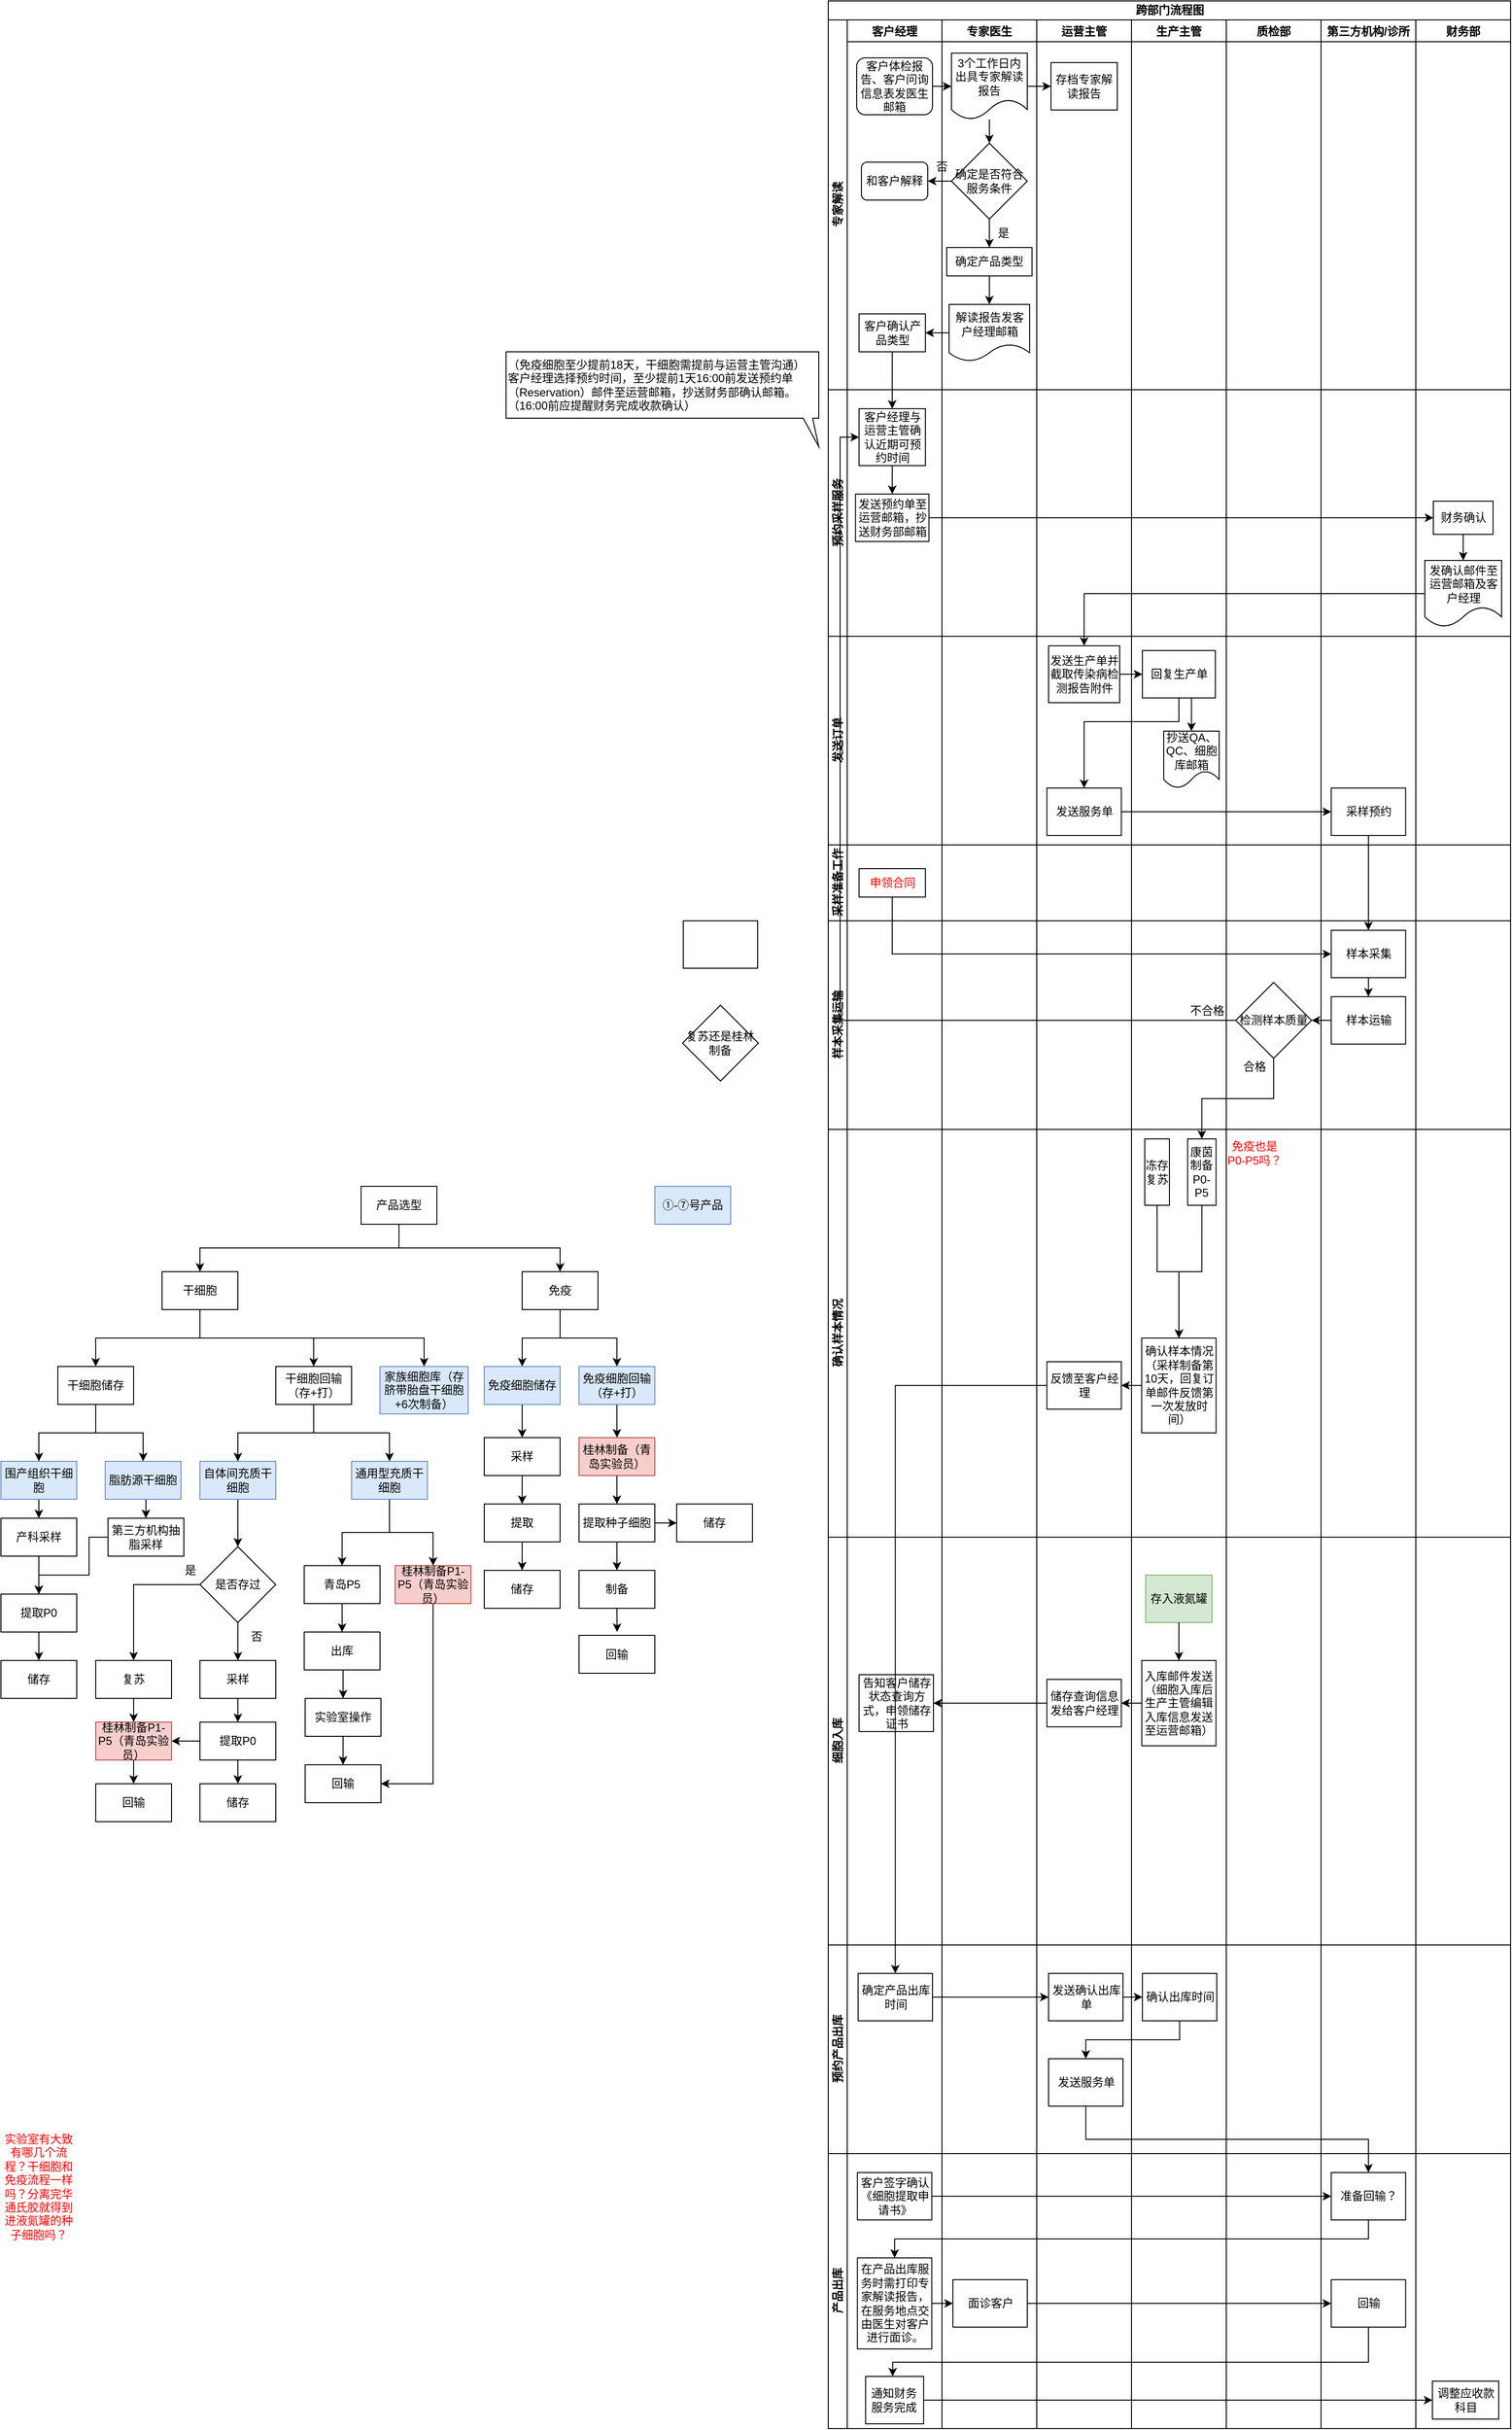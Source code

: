 <mxfile version="26.0.11">
  <diagram name="第 1 页" id="P5GKuLmZve2yfpyJQXsA">
    <mxGraphModel dx="2022" dy="628" grid="1" gridSize="10" guides="1" tooltips="1" connect="1" arrows="1" fold="1" page="1" pageScale="1" pageWidth="827" pageHeight="1169" math="0" shadow="0">
      <root>
        <mxCell id="0" />
        <mxCell id="1" parent="0" />
        <mxCell id="Bl0EzrdsrcNXTwOKAy7L-2" value="跨部门流程图" style="swimlane;childLayout=stackLayout;resizeParent=1;resizeParentMax=0;horizontal=1;startSize=20;horizontalStack=0;html=1;" parent="1" vertex="1">
          <mxGeometry x="60" y="30" width="720" height="2560" as="geometry" />
        </mxCell>
        <mxCell id="Bl0EzrdsrcNXTwOKAy7L-3" value="&lt;div&gt;专家解读&lt;/div&gt;" style="swimlane;startSize=20;horizontal=0;html=1;" parent="Bl0EzrdsrcNXTwOKAy7L-2" vertex="1">
          <mxGeometry y="20" width="720" height="390" as="geometry" />
        </mxCell>
        <mxCell id="Bl0EzrdsrcNXTwOKAy7L-4" value="运营主管" style="swimlane;" parent="Bl0EzrdsrcNXTwOKAy7L-3" vertex="1">
          <mxGeometry x="220" width="100" height="390" as="geometry">
            <mxRectangle x="10" y="250" width="90" height="30" as="alternateBounds" />
          </mxGeometry>
        </mxCell>
        <mxCell id="Bl0EzrdsrcNXTwOKAy7L-77" value="存档专家解读报告" style="rounded=0;whiteSpace=wrap;html=1;" parent="Bl0EzrdsrcNXTwOKAy7L-4" vertex="1">
          <mxGeometry x="15" y="45" width="70" height="50" as="geometry" />
        </mxCell>
        <mxCell id="Bl0EzrdsrcNXTwOKAy7L-5" value="专家医生" style="swimlane;startSize=23;" parent="Bl0EzrdsrcNXTwOKAy7L-3" vertex="1">
          <mxGeometry x="120" width="100" height="390" as="geometry">
            <mxRectangle x="10" y="250" width="90" height="30" as="alternateBounds" />
          </mxGeometry>
        </mxCell>
        <mxCell id="Bl0EzrdsrcNXTwOKAy7L-62" style="edgeStyle=orthogonalEdgeStyle;rounded=0;orthogonalLoop=1;jettySize=auto;html=1;exitX=0.5;exitY=1;exitDx=0;exitDy=0;entryX=0.5;entryY=0;entryDx=0;entryDy=0;" parent="Bl0EzrdsrcNXTwOKAy7L-5" source="Bl0EzrdsrcNXTwOKAy7L-57" target="Bl0EzrdsrcNXTwOKAy7L-61" edge="1">
          <mxGeometry relative="1" as="geometry" />
        </mxCell>
        <mxCell id="Bl0EzrdsrcNXTwOKAy7L-57" value="确定是否符合服务条件" style="rhombus;whiteSpace=wrap;html=1;" parent="Bl0EzrdsrcNXTwOKAy7L-5" vertex="1">
          <mxGeometry x="10" y="130" width="80" height="80" as="geometry" />
        </mxCell>
        <mxCell id="Bl0EzrdsrcNXTwOKAy7L-64" style="edgeStyle=orthogonalEdgeStyle;rounded=0;orthogonalLoop=1;jettySize=auto;html=1;exitX=0.5;exitY=1;exitDx=0;exitDy=0;entryX=0.5;entryY=0;entryDx=0;entryDy=0;" parent="Bl0EzrdsrcNXTwOKAy7L-5" source="Bl0EzrdsrcNXTwOKAy7L-61" target="Bl0EzrdsrcNXTwOKAy7L-63" edge="1">
          <mxGeometry relative="1" as="geometry" />
        </mxCell>
        <mxCell id="Bl0EzrdsrcNXTwOKAy7L-61" value="确定产品类型" style="rounded=0;whiteSpace=wrap;html=1;" parent="Bl0EzrdsrcNXTwOKAy7L-5" vertex="1">
          <mxGeometry x="5" y="240" width="90" height="30" as="geometry" />
        </mxCell>
        <mxCell id="Bl0EzrdsrcNXTwOKAy7L-68" value="" style="edgeStyle=orthogonalEdgeStyle;rounded=0;orthogonalLoop=1;jettySize=auto;html=1;" parent="Bl0EzrdsrcNXTwOKAy7L-5" source="Bl0EzrdsrcNXTwOKAy7L-66" target="Bl0EzrdsrcNXTwOKAy7L-57" edge="1">
          <mxGeometry relative="1" as="geometry" />
        </mxCell>
        <mxCell id="Bl0EzrdsrcNXTwOKAy7L-66" value="3个工作日内出具专家解读报告" style="shape=document;whiteSpace=wrap;html=1;boundedLbl=1;" parent="Bl0EzrdsrcNXTwOKAy7L-5" vertex="1">
          <mxGeometry x="10" y="35" width="80" height="70" as="geometry" />
        </mxCell>
        <mxCell id="Bl0EzrdsrcNXTwOKAy7L-63" value="解读报告发客户经理邮箱" style="shape=document;whiteSpace=wrap;html=1;boundedLbl=1;" parent="Bl0EzrdsrcNXTwOKAy7L-5" vertex="1">
          <mxGeometry x="7.5" y="300" width="85" height="60" as="geometry" />
        </mxCell>
        <mxCell id="nnDbPFHvhxrAprr4la8_-2" value="是" style="text;html=1;align=center;verticalAlign=middle;whiteSpace=wrap;rounded=0;" vertex="1" parent="Bl0EzrdsrcNXTwOKAy7L-5">
          <mxGeometry x="35" y="210" width="60" height="30" as="geometry" />
        </mxCell>
        <mxCell id="nnDbPFHvhxrAprr4la8_-3" value="否" style="text;html=1;align=center;verticalAlign=middle;whiteSpace=wrap;rounded=0;" vertex="1" parent="Bl0EzrdsrcNXTwOKAy7L-5">
          <mxGeometry x="-30" y="140" width="60" height="30" as="geometry" />
        </mxCell>
        <mxCell id="Bl0EzrdsrcNXTwOKAy7L-6" value="客户经理" style="swimlane;" parent="Bl0EzrdsrcNXTwOKAy7L-3" vertex="1">
          <mxGeometry x="20" width="100" height="390" as="geometry">
            <mxRectangle x="10" y="250" width="90" height="30" as="alternateBounds" />
          </mxGeometry>
        </mxCell>
        <mxCell id="Bl0EzrdsrcNXTwOKAy7L-54" value="客户体检报告、客户问询信息表发医生邮箱" style="rounded=1;whiteSpace=wrap;html=1;" parent="Bl0EzrdsrcNXTwOKAy7L-6" vertex="1">
          <mxGeometry x="10" y="40" width="80" height="60" as="geometry" />
        </mxCell>
        <mxCell id="Bl0EzrdsrcNXTwOKAy7L-59" value="和客户解释" style="rounded=1;whiteSpace=wrap;html=1;" parent="Bl0EzrdsrcNXTwOKAy7L-6" vertex="1">
          <mxGeometry x="15" y="150" width="70" height="40" as="geometry" />
        </mxCell>
        <mxCell id="Bl0EzrdsrcNXTwOKAy7L-69" value="客户确认产品类型" style="rounded=0;whiteSpace=wrap;html=1;" parent="Bl0EzrdsrcNXTwOKAy7L-6" vertex="1">
          <mxGeometry x="12.5" y="310" width="70" height="40" as="geometry" />
        </mxCell>
        <mxCell id="Bl0EzrdsrcNXTwOKAy7L-7" value="生产主管" style="swimlane;" parent="Bl0EzrdsrcNXTwOKAy7L-3" vertex="1">
          <mxGeometry x="320" width="100" height="390" as="geometry">
            <mxRectangle x="10" y="250" width="90" height="30" as="alternateBounds" />
          </mxGeometry>
        </mxCell>
        <mxCell id="Bl0EzrdsrcNXTwOKAy7L-8" value="质检部" style="swimlane;" parent="Bl0EzrdsrcNXTwOKAy7L-3" vertex="1">
          <mxGeometry x="420" width="100" height="390" as="geometry">
            <mxRectangle x="10" y="250" width="90" height="30" as="alternateBounds" />
          </mxGeometry>
        </mxCell>
        <mxCell id="Bl0EzrdsrcNXTwOKAy7L-9" value="第三方机构/诊所" style="swimlane;" parent="Bl0EzrdsrcNXTwOKAy7L-3" vertex="1">
          <mxGeometry x="520" width="100" height="390" as="geometry">
            <mxRectangle x="10" y="250" width="90" height="30" as="alternateBounds" />
          </mxGeometry>
        </mxCell>
        <mxCell id="Bl0EzrdsrcNXTwOKAy7L-10" value="财务部" style="swimlane;" parent="Bl0EzrdsrcNXTwOKAy7L-3" vertex="1">
          <mxGeometry x="620" width="100" height="390" as="geometry">
            <mxRectangle x="10" y="250" width="90" height="30" as="alternateBounds" />
          </mxGeometry>
        </mxCell>
        <mxCell id="Bl0EzrdsrcNXTwOKAy7L-55" style="edgeStyle=orthogonalEdgeStyle;rounded=0;orthogonalLoop=1;jettySize=auto;html=1;exitX=1;exitY=0.5;exitDx=0;exitDy=0;entryX=0;entryY=0.5;entryDx=0;entryDy=0;" parent="Bl0EzrdsrcNXTwOKAy7L-3" source="Bl0EzrdsrcNXTwOKAy7L-54" edge="1">
          <mxGeometry relative="1" as="geometry">
            <mxPoint x="130" y="70" as="targetPoint" />
          </mxGeometry>
        </mxCell>
        <mxCell id="Bl0EzrdsrcNXTwOKAy7L-60" style="edgeStyle=orthogonalEdgeStyle;rounded=0;orthogonalLoop=1;jettySize=auto;html=1;exitX=0;exitY=0.5;exitDx=0;exitDy=0;entryX=1;entryY=0.5;entryDx=0;entryDy=0;" parent="Bl0EzrdsrcNXTwOKAy7L-3" source="Bl0EzrdsrcNXTwOKAy7L-57" target="Bl0EzrdsrcNXTwOKAy7L-59" edge="1">
          <mxGeometry relative="1" as="geometry" />
        </mxCell>
        <mxCell id="Bl0EzrdsrcNXTwOKAy7L-78" value="" style="edgeStyle=orthogonalEdgeStyle;rounded=0;orthogonalLoop=1;jettySize=auto;html=1;" parent="Bl0EzrdsrcNXTwOKAy7L-3" source="Bl0EzrdsrcNXTwOKAy7L-66" target="Bl0EzrdsrcNXTwOKAy7L-77" edge="1">
          <mxGeometry relative="1" as="geometry" />
        </mxCell>
        <mxCell id="Bl0EzrdsrcNXTwOKAy7L-74" style="edgeStyle=orthogonalEdgeStyle;rounded=0;orthogonalLoop=1;jettySize=auto;html=1;exitX=0;exitY=0.5;exitDx=0;exitDy=0;entryX=1;entryY=0.5;entryDx=0;entryDy=0;" parent="Bl0EzrdsrcNXTwOKAy7L-3" source="Bl0EzrdsrcNXTwOKAy7L-63" target="Bl0EzrdsrcNXTwOKAy7L-69" edge="1">
          <mxGeometry relative="1" as="geometry" />
        </mxCell>
        <mxCell id="Bl0EzrdsrcNXTwOKAy7L-364" value="预约采样服务" style="swimlane;startSize=20;horizontal=0;html=1;" parent="Bl0EzrdsrcNXTwOKAy7L-2" vertex="1">
          <mxGeometry y="410" width="720" height="260" as="geometry" />
        </mxCell>
        <mxCell id="Bl0EzrdsrcNXTwOKAy7L-12" value="" style="swimlane;startSize=0;" parent="Bl0EzrdsrcNXTwOKAy7L-364" vertex="1">
          <mxGeometry x="20" width="100" height="260" as="geometry">
            <mxRectangle x="20" width="90" height="30" as="alternateBounds" />
          </mxGeometry>
        </mxCell>
        <mxCell id="Bl0EzrdsrcNXTwOKAy7L-84" value="" style="edgeStyle=orthogonalEdgeStyle;rounded=0;orthogonalLoop=1;jettySize=auto;html=1;" parent="Bl0EzrdsrcNXTwOKAy7L-12" source="Bl0EzrdsrcNXTwOKAy7L-79" target="Bl0EzrdsrcNXTwOKAy7L-83" edge="1">
          <mxGeometry relative="1" as="geometry" />
        </mxCell>
        <mxCell id="Bl0EzrdsrcNXTwOKAy7L-79" value="客户经理与运营主管确认近期可预约时间" style="rounded=0;whiteSpace=wrap;html=1;" parent="Bl0EzrdsrcNXTwOKAy7L-12" vertex="1">
          <mxGeometry x="12.5" y="20" width="70" height="60" as="geometry" />
        </mxCell>
        <mxCell id="Bl0EzrdsrcNXTwOKAy7L-83" value="&lt;div&gt;发送预约单至运营邮箱，抄送财务部邮箱&lt;/div&gt;" style="rounded=0;whiteSpace=wrap;html=1;" parent="Bl0EzrdsrcNXTwOKAy7L-12" vertex="1">
          <mxGeometry x="8.75" y="110" width="77.5" height="50" as="geometry" />
        </mxCell>
        <mxCell id="Bl0EzrdsrcNXTwOKAy7L-18" value="" style="swimlane;startSize=0;" parent="Bl0EzrdsrcNXTwOKAy7L-364" vertex="1">
          <mxGeometry x="620" width="100" height="260" as="geometry">
            <mxRectangle x="20" width="90" height="30" as="alternateBounds" />
          </mxGeometry>
        </mxCell>
        <mxCell id="Bl0EzrdsrcNXTwOKAy7L-87" style="edgeStyle=orthogonalEdgeStyle;rounded=0;orthogonalLoop=1;jettySize=auto;html=1;exitX=0.5;exitY=1;exitDx=0;exitDy=0;entryX=0.5;entryY=0;entryDx=0;entryDy=0;" parent="Bl0EzrdsrcNXTwOKAy7L-18" source="Bl0EzrdsrcNXTwOKAy7L-80" target="Bl0EzrdsrcNXTwOKAy7L-86" edge="1">
          <mxGeometry relative="1" as="geometry" />
        </mxCell>
        <mxCell id="Bl0EzrdsrcNXTwOKAy7L-80" value="财务确认" style="rounded=0;whiteSpace=wrap;html=1;" parent="Bl0EzrdsrcNXTwOKAy7L-18" vertex="1">
          <mxGeometry x="18.5" y="117.5" width="63" height="35" as="geometry" />
        </mxCell>
        <mxCell id="Bl0EzrdsrcNXTwOKAy7L-86" value="发确认邮件至运营邮箱及客户经理" style="shape=document;whiteSpace=wrap;html=1;boundedLbl=1;" parent="Bl0EzrdsrcNXTwOKAy7L-18" vertex="1">
          <mxGeometry x="9.5" y="180" width="81" height="70" as="geometry" />
        </mxCell>
        <mxCell id="Bl0EzrdsrcNXTwOKAy7L-85" style="edgeStyle=orthogonalEdgeStyle;rounded=0;orthogonalLoop=1;jettySize=auto;html=1;exitX=1;exitY=0.5;exitDx=0;exitDy=0;entryX=0;entryY=0.5;entryDx=0;entryDy=0;" parent="Bl0EzrdsrcNXTwOKAy7L-364" source="Bl0EzrdsrcNXTwOKAy7L-83" target="Bl0EzrdsrcNXTwOKAy7L-80" edge="1">
          <mxGeometry relative="1" as="geometry" />
        </mxCell>
        <mxCell id="Bl0EzrdsrcNXTwOKAy7L-13" value="" style="swimlane;startSize=0;" parent="Bl0EzrdsrcNXTwOKAy7L-364" vertex="1">
          <mxGeometry x="120" width="100" height="260" as="geometry">
            <mxRectangle x="20" width="90" height="30" as="alternateBounds" />
          </mxGeometry>
        </mxCell>
        <mxCell id="Bl0EzrdsrcNXTwOKAy7L-14" value="" style="swimlane;startSize=0;" parent="Bl0EzrdsrcNXTwOKAy7L-364" vertex="1">
          <mxGeometry x="220" width="100" height="260" as="geometry">
            <mxRectangle x="20" width="90" height="30" as="alternateBounds" />
          </mxGeometry>
        </mxCell>
        <mxCell id="Bl0EzrdsrcNXTwOKAy7L-15" value="" style="swimlane;startSize=0;" parent="Bl0EzrdsrcNXTwOKAy7L-364" vertex="1">
          <mxGeometry x="320" width="100" height="260" as="geometry">
            <mxRectangle x="20" width="90" height="30" as="alternateBounds" />
          </mxGeometry>
        </mxCell>
        <mxCell id="Bl0EzrdsrcNXTwOKAy7L-16" value="" style="swimlane;startSize=0;" parent="Bl0EzrdsrcNXTwOKAy7L-364" vertex="1">
          <mxGeometry x="420" width="100" height="260" as="geometry">
            <mxRectangle x="20" width="90" height="30" as="alternateBounds" />
          </mxGeometry>
        </mxCell>
        <mxCell id="Bl0EzrdsrcNXTwOKAy7L-17" value="" style="swimlane;startSize=0;" parent="Bl0EzrdsrcNXTwOKAy7L-364" vertex="1">
          <mxGeometry x="520" width="100" height="260" as="geometry">
            <mxRectangle x="20" width="90" height="30" as="alternateBounds" />
          </mxGeometry>
        </mxCell>
        <mxCell id="Bl0EzrdsrcNXTwOKAy7L-19" value="发送订单" style="swimlane;startSize=20;horizontal=0;html=1;" parent="Bl0EzrdsrcNXTwOKAy7L-2" vertex="1">
          <mxGeometry y="670" width="720" height="220" as="geometry" />
        </mxCell>
        <mxCell id="Bl0EzrdsrcNXTwOKAy7L-20" value="" style="swimlane;startSize=0;" parent="Bl0EzrdsrcNXTwOKAy7L-19" vertex="1">
          <mxGeometry x="20" width="100" height="220" as="geometry">
            <mxRectangle x="20" width="90" height="30" as="alternateBounds" />
          </mxGeometry>
        </mxCell>
        <mxCell id="Bl0EzrdsrcNXTwOKAy7L-21" value="" style="swimlane;startSize=0;" parent="Bl0EzrdsrcNXTwOKAy7L-19" vertex="1">
          <mxGeometry x="120" width="100" height="220" as="geometry">
            <mxRectangle x="20" width="90" height="30" as="alternateBounds" />
          </mxGeometry>
        </mxCell>
        <mxCell id="Bl0EzrdsrcNXTwOKAy7L-22" value="" style="swimlane;startSize=0;" parent="Bl0EzrdsrcNXTwOKAy7L-19" vertex="1">
          <mxGeometry x="220" width="100" height="220" as="geometry">
            <mxRectangle x="20" width="90" height="30" as="alternateBounds" />
          </mxGeometry>
        </mxCell>
        <mxCell id="Bl0EzrdsrcNXTwOKAy7L-82" value="发送生产单并截取传染病检测报告附件" style="rounded=0;whiteSpace=wrap;html=1;" parent="Bl0EzrdsrcNXTwOKAy7L-22" vertex="1">
          <mxGeometry x="12.5" y="10" width="75" height="60" as="geometry" />
        </mxCell>
        <mxCell id="Bl0EzrdsrcNXTwOKAy7L-90" value="发送服务单" style="rounded=0;whiteSpace=wrap;html=1;" parent="Bl0EzrdsrcNXTwOKAy7L-22" vertex="1">
          <mxGeometry x="10.75" y="160" width="78.5" height="50" as="geometry" />
        </mxCell>
        <mxCell id="Bl0EzrdsrcNXTwOKAy7L-23" value="" style="swimlane;startSize=0;" parent="Bl0EzrdsrcNXTwOKAy7L-19" vertex="1">
          <mxGeometry x="320" width="100" height="220" as="geometry">
            <mxRectangle x="20" width="90" height="30" as="alternateBounds" />
          </mxGeometry>
        </mxCell>
        <mxCell id="Bl0EzrdsrcNXTwOKAy7L-102" style="edgeStyle=orthogonalEdgeStyle;rounded=0;orthogonalLoop=1;jettySize=auto;html=1;exitX=0.5;exitY=1;exitDx=0;exitDy=0;entryX=0.5;entryY=0;entryDx=0;entryDy=0;" parent="Bl0EzrdsrcNXTwOKAy7L-23" source="Bl0EzrdsrcNXTwOKAy7L-89" target="Bl0EzrdsrcNXTwOKAy7L-100" edge="1">
          <mxGeometry relative="1" as="geometry" />
        </mxCell>
        <mxCell id="Bl0EzrdsrcNXTwOKAy7L-89" value="回复生产单" style="rounded=0;whiteSpace=wrap;html=1;" parent="Bl0EzrdsrcNXTwOKAy7L-23" vertex="1">
          <mxGeometry x="11.5" y="15" width="77" height="50" as="geometry" />
        </mxCell>
        <mxCell id="Bl0EzrdsrcNXTwOKAy7L-100" value="抄送QA、QC、细胞库邮箱" style="shape=document;whiteSpace=wrap;html=1;boundedLbl=1;" parent="Bl0EzrdsrcNXTwOKAy7L-23" vertex="1">
          <mxGeometry x="34" y="100" width="58.5" height="60" as="geometry" />
        </mxCell>
        <mxCell id="Bl0EzrdsrcNXTwOKAy7L-24" value="" style="swimlane;startSize=0;" parent="Bl0EzrdsrcNXTwOKAy7L-19" vertex="1">
          <mxGeometry x="420" width="100" height="220" as="geometry">
            <mxRectangle x="20" width="90" height="30" as="alternateBounds" />
          </mxGeometry>
        </mxCell>
        <mxCell id="Bl0EzrdsrcNXTwOKAy7L-25" value="" style="swimlane;startSize=0;" parent="Bl0EzrdsrcNXTwOKAy7L-19" vertex="1">
          <mxGeometry x="520" width="100" height="220" as="geometry">
            <mxRectangle x="20" width="90" height="30" as="alternateBounds" />
          </mxGeometry>
        </mxCell>
        <mxCell id="Bl0EzrdsrcNXTwOKAy7L-98" value="采样预约" style="rounded=0;whiteSpace=wrap;html=1;" parent="Bl0EzrdsrcNXTwOKAy7L-25" vertex="1">
          <mxGeometry x="10.75" y="160" width="78.5" height="50" as="geometry" />
        </mxCell>
        <mxCell id="Bl0EzrdsrcNXTwOKAy7L-26" value="" style="swimlane;startSize=0;" parent="Bl0EzrdsrcNXTwOKAy7L-19" vertex="1">
          <mxGeometry x="620" width="100" height="220" as="geometry">
            <mxRectangle x="20" width="90" height="30" as="alternateBounds" />
          </mxGeometry>
        </mxCell>
        <mxCell id="Bl0EzrdsrcNXTwOKAy7L-101" style="edgeStyle=orthogonalEdgeStyle;rounded=0;orthogonalLoop=1;jettySize=auto;html=1;exitX=1;exitY=0.5;exitDx=0;exitDy=0;entryX=0;entryY=0.5;entryDx=0;entryDy=0;" parent="Bl0EzrdsrcNXTwOKAy7L-19" source="Bl0EzrdsrcNXTwOKAy7L-82" target="Bl0EzrdsrcNXTwOKAy7L-89" edge="1">
          <mxGeometry relative="1" as="geometry" />
        </mxCell>
        <mxCell id="Bl0EzrdsrcNXTwOKAy7L-103" style="edgeStyle=orthogonalEdgeStyle;rounded=0;orthogonalLoop=1;jettySize=auto;html=1;exitX=0.5;exitY=1;exitDx=0;exitDy=0;entryX=0.5;entryY=0;entryDx=0;entryDy=0;" parent="Bl0EzrdsrcNXTwOKAy7L-19" source="Bl0EzrdsrcNXTwOKAy7L-89" target="Bl0EzrdsrcNXTwOKAy7L-90" edge="1">
          <mxGeometry relative="1" as="geometry">
            <Array as="points">
              <mxPoint x="370" y="90" />
              <mxPoint x="270" y="90" />
            </Array>
          </mxGeometry>
        </mxCell>
        <mxCell id="Bl0EzrdsrcNXTwOKAy7L-118" style="edgeStyle=orthogonalEdgeStyle;rounded=0;orthogonalLoop=1;jettySize=auto;html=1;exitX=1;exitY=0.5;exitDx=0;exitDy=0;entryX=0;entryY=0.5;entryDx=0;entryDy=0;" parent="Bl0EzrdsrcNXTwOKAy7L-19" source="Bl0EzrdsrcNXTwOKAy7L-90" target="Bl0EzrdsrcNXTwOKAy7L-98" edge="1">
          <mxGeometry relative="1" as="geometry" />
        </mxCell>
        <mxCell id="Bl0EzrdsrcNXTwOKAy7L-27" value="采样准备工作" style="swimlane;startSize=20;horizontal=0;html=1;" parent="Bl0EzrdsrcNXTwOKAy7L-2" vertex="1">
          <mxGeometry y="890" width="720" height="80" as="geometry" />
        </mxCell>
        <mxCell id="Bl0EzrdsrcNXTwOKAy7L-28" value="" style="swimlane;startSize=0;" parent="Bl0EzrdsrcNXTwOKAy7L-27" vertex="1">
          <mxGeometry x="20" width="100" height="80" as="geometry">
            <mxRectangle x="20" width="90" height="30" as="alternateBounds" />
          </mxGeometry>
        </mxCell>
        <mxCell id="Bl0EzrdsrcNXTwOKAy7L-97" value="&lt;span style=&quot;color: rgb(255, 0, 0);&quot;&gt;申领合同&lt;/span&gt;" style="rounded=0;whiteSpace=wrap;html=1;" parent="Bl0EzrdsrcNXTwOKAy7L-28" vertex="1">
          <mxGeometry x="12.5" y="25" width="70" height="30" as="geometry" />
        </mxCell>
        <mxCell id="Bl0EzrdsrcNXTwOKAy7L-29" value="" style="swimlane;startSize=0;" parent="Bl0EzrdsrcNXTwOKAy7L-27" vertex="1">
          <mxGeometry x="120" width="100" height="80" as="geometry">
            <mxRectangle x="20" width="90" height="30" as="alternateBounds" />
          </mxGeometry>
        </mxCell>
        <mxCell id="Bl0EzrdsrcNXTwOKAy7L-30" value="" style="swimlane;startSize=0;" parent="Bl0EzrdsrcNXTwOKAy7L-27" vertex="1">
          <mxGeometry x="220" width="100" height="80" as="geometry">
            <mxRectangle x="20" width="90" height="30" as="alternateBounds" />
          </mxGeometry>
        </mxCell>
        <mxCell id="Bl0EzrdsrcNXTwOKAy7L-31" value="" style="swimlane;startSize=0;" parent="Bl0EzrdsrcNXTwOKAy7L-27" vertex="1">
          <mxGeometry x="320" width="100" height="80" as="geometry">
            <mxRectangle x="20" width="90" height="30" as="alternateBounds" />
          </mxGeometry>
        </mxCell>
        <mxCell id="Bl0EzrdsrcNXTwOKAy7L-32" value="" style="swimlane;startSize=0;" parent="Bl0EzrdsrcNXTwOKAy7L-27" vertex="1">
          <mxGeometry x="420" width="100" height="80" as="geometry">
            <mxRectangle x="20" width="90" height="30" as="alternateBounds" />
          </mxGeometry>
        </mxCell>
        <mxCell id="Bl0EzrdsrcNXTwOKAy7L-33" value="" style="swimlane;startSize=0;" parent="Bl0EzrdsrcNXTwOKAy7L-27" vertex="1">
          <mxGeometry x="520" width="100" height="80" as="geometry">
            <mxRectangle x="20" width="90" height="30" as="alternateBounds" />
          </mxGeometry>
        </mxCell>
        <mxCell id="Bl0EzrdsrcNXTwOKAy7L-34" value="" style="swimlane;startSize=0;" parent="Bl0EzrdsrcNXTwOKAy7L-27" vertex="1">
          <mxGeometry x="620" width="100" height="80" as="geometry">
            <mxRectangle x="20" width="90" height="30" as="alternateBounds" />
          </mxGeometry>
        </mxCell>
        <mxCell id="Bl0EzrdsrcNXTwOKAy7L-35" value="样本采集运输" style="swimlane;startSize=20;horizontal=0;html=1;" parent="Bl0EzrdsrcNXTwOKAy7L-2" vertex="1">
          <mxGeometry y="970" width="720" height="220" as="geometry" />
        </mxCell>
        <mxCell id="Bl0EzrdsrcNXTwOKAy7L-36" value="" style="swimlane;startSize=0;" parent="Bl0EzrdsrcNXTwOKAy7L-35" vertex="1">
          <mxGeometry x="20" width="100" height="220" as="geometry">
            <mxRectangle x="20" width="90" height="30" as="alternateBounds" />
          </mxGeometry>
        </mxCell>
        <mxCell id="Bl0EzrdsrcNXTwOKAy7L-37" value="" style="swimlane;startSize=0;" parent="Bl0EzrdsrcNXTwOKAy7L-35" vertex="1">
          <mxGeometry x="120" width="100" height="220" as="geometry">
            <mxRectangle x="20" width="90" height="30" as="alternateBounds" />
          </mxGeometry>
        </mxCell>
        <mxCell id="Bl0EzrdsrcNXTwOKAy7L-38" value="" style="swimlane;startSize=0;" parent="Bl0EzrdsrcNXTwOKAy7L-35" vertex="1">
          <mxGeometry x="220" width="100" height="220" as="geometry">
            <mxRectangle x="20" width="90" height="30" as="alternateBounds" />
          </mxGeometry>
        </mxCell>
        <mxCell id="Bl0EzrdsrcNXTwOKAy7L-39" value="" style="swimlane;startSize=0;" parent="Bl0EzrdsrcNXTwOKAy7L-35" vertex="1">
          <mxGeometry x="320" width="100" height="220" as="geometry">
            <mxRectangle x="20" width="90" height="30" as="alternateBounds" />
          </mxGeometry>
        </mxCell>
        <mxCell id="Bl0EzrdsrcNXTwOKAy7L-361" value="不合格" style="text;html=1;align=center;verticalAlign=middle;whiteSpace=wrap;rounded=0;" parent="Bl0EzrdsrcNXTwOKAy7L-39" vertex="1">
          <mxGeometry x="50" y="80" width="60" height="30" as="geometry" />
        </mxCell>
        <mxCell id="Bl0EzrdsrcNXTwOKAy7L-40" value="" style="swimlane;startSize=0;" parent="Bl0EzrdsrcNXTwOKAy7L-35" vertex="1">
          <mxGeometry x="420" width="100" height="220" as="geometry">
            <mxRectangle x="20" width="90" height="30" as="alternateBounds" />
          </mxGeometry>
        </mxCell>
        <mxCell id="Bl0EzrdsrcNXTwOKAy7L-105" value="检测样本质量" style="rhombus;whiteSpace=wrap;html=1;" parent="Bl0EzrdsrcNXTwOKAy7L-40" vertex="1">
          <mxGeometry x="10" y="65" width="80" height="80" as="geometry" />
        </mxCell>
        <mxCell id="Bl0EzrdsrcNXTwOKAy7L-360" value="合格" style="text;html=1;align=center;verticalAlign=middle;whiteSpace=wrap;rounded=0;" parent="Bl0EzrdsrcNXTwOKAy7L-40" vertex="1">
          <mxGeometry x="-0.18" y="139" width="60" height="30" as="geometry" />
        </mxCell>
        <mxCell id="Bl0EzrdsrcNXTwOKAy7L-41" value="" style="swimlane;startSize=0;" parent="Bl0EzrdsrcNXTwOKAy7L-35" vertex="1">
          <mxGeometry x="520" width="100" height="220" as="geometry">
            <mxRectangle x="20" width="90" height="30" as="alternateBounds" />
          </mxGeometry>
        </mxCell>
        <mxCell id="Bl0EzrdsrcNXTwOKAy7L-93" value="样本运输" style="rounded=0;whiteSpace=wrap;html=1;" parent="Bl0EzrdsrcNXTwOKAy7L-41" vertex="1">
          <mxGeometry x="10.75" y="80" width="78.5" height="50" as="geometry" />
        </mxCell>
        <mxCell id="Bl0EzrdsrcNXTwOKAy7L-104" value="样本采集" style="rounded=0;whiteSpace=wrap;html=1;" parent="Bl0EzrdsrcNXTwOKAy7L-41" vertex="1">
          <mxGeometry x="10.75" y="10" width="78.5" height="50" as="geometry" />
        </mxCell>
        <mxCell id="Bl0EzrdsrcNXTwOKAy7L-113" style="edgeStyle=orthogonalEdgeStyle;rounded=0;orthogonalLoop=1;jettySize=auto;html=1;exitX=0.5;exitY=1;exitDx=0;exitDy=0;entryX=0.5;entryY=0;entryDx=0;entryDy=0;" parent="Bl0EzrdsrcNXTwOKAy7L-41" source="Bl0EzrdsrcNXTwOKAy7L-104" target="Bl0EzrdsrcNXTwOKAy7L-93" edge="1">
          <mxGeometry relative="1" as="geometry" />
        </mxCell>
        <mxCell id="Bl0EzrdsrcNXTwOKAy7L-42" value="" style="swimlane;startSize=0;" parent="Bl0EzrdsrcNXTwOKAy7L-35" vertex="1">
          <mxGeometry x="620" width="100" height="220" as="geometry">
            <mxRectangle x="20" width="90" height="30" as="alternateBounds" />
          </mxGeometry>
        </mxCell>
        <mxCell id="Bl0EzrdsrcNXTwOKAy7L-116" style="edgeStyle=orthogonalEdgeStyle;rounded=0;orthogonalLoop=1;jettySize=auto;html=1;exitX=0;exitY=0.5;exitDx=0;exitDy=0;entryX=1;entryY=0.5;entryDx=0;entryDy=0;" parent="Bl0EzrdsrcNXTwOKAy7L-35" source="Bl0EzrdsrcNXTwOKAy7L-93" target="Bl0EzrdsrcNXTwOKAy7L-105" edge="1">
          <mxGeometry relative="1" as="geometry" />
        </mxCell>
        <mxCell id="Bl0EzrdsrcNXTwOKAy7L-43" value="确认样本情况" style="swimlane;startSize=20;horizontal=0;html=1;" parent="Bl0EzrdsrcNXTwOKAy7L-2" vertex="1">
          <mxGeometry y="1190" width="720" height="430" as="geometry" />
        </mxCell>
        <mxCell id="Bl0EzrdsrcNXTwOKAy7L-44" value="" style="swimlane;startSize=0;" parent="Bl0EzrdsrcNXTwOKAy7L-43" vertex="1">
          <mxGeometry x="20" width="100" height="430" as="geometry">
            <mxRectangle x="20" width="90" height="30" as="alternateBounds" />
          </mxGeometry>
        </mxCell>
        <mxCell id="Bl0EzrdsrcNXTwOKAy7L-45" value="" style="swimlane;startSize=0;" parent="Bl0EzrdsrcNXTwOKAy7L-43" vertex="1">
          <mxGeometry x="120" width="100" height="430" as="geometry">
            <mxRectangle x="20" width="90" height="30" as="alternateBounds" />
          </mxGeometry>
        </mxCell>
        <mxCell id="Bl0EzrdsrcNXTwOKAy7L-46" value="" style="swimlane;startSize=0;" parent="Bl0EzrdsrcNXTwOKAy7L-43" vertex="1">
          <mxGeometry x="220" width="100" height="430" as="geometry">
            <mxRectangle x="20" width="90" height="30" as="alternateBounds" />
          </mxGeometry>
        </mxCell>
        <mxCell id="Bl0EzrdsrcNXTwOKAy7L-99" value="反馈至客户经理" style="rounded=0;whiteSpace=wrap;html=1;" parent="Bl0EzrdsrcNXTwOKAy7L-46" vertex="1">
          <mxGeometry x="10.75" y="245" width="78.5" height="50" as="geometry" />
        </mxCell>
        <mxCell id="Bl0EzrdsrcNXTwOKAy7L-47" value="" style="swimlane;startSize=0;" parent="Bl0EzrdsrcNXTwOKAy7L-43" vertex="1">
          <mxGeometry x="320" width="100" height="430" as="geometry">
            <mxRectangle x="20" width="90" height="30" as="alternateBounds" />
          </mxGeometry>
        </mxCell>
        <mxCell id="Bl0EzrdsrcNXTwOKAy7L-109" value="&lt;div&gt;确认样本情况&lt;/div&gt;&lt;div&gt;（采样制备第10天，回复订单邮件反馈第一次发放时间）&lt;/div&gt;" style="rounded=0;whiteSpace=wrap;html=1;" parent="Bl0EzrdsrcNXTwOKAy7L-47" vertex="1">
          <mxGeometry x="10.75" y="220" width="78.5" height="100" as="geometry" />
        </mxCell>
        <mxCell id="Bl0EzrdsrcNXTwOKAy7L-219" style="edgeStyle=orthogonalEdgeStyle;rounded=0;orthogonalLoop=1;jettySize=auto;html=1;exitX=0.5;exitY=1;exitDx=0;exitDy=0;entryX=0.5;entryY=0;entryDx=0;entryDy=0;" parent="Bl0EzrdsrcNXTwOKAy7L-47" source="Bl0EzrdsrcNXTwOKAy7L-92" target="Bl0EzrdsrcNXTwOKAy7L-109" edge="1">
          <mxGeometry relative="1" as="geometry" />
        </mxCell>
        <mxCell id="Bl0EzrdsrcNXTwOKAy7L-92" value="康茵制备P0-P5" style="rounded=0;whiteSpace=wrap;html=1;" parent="Bl0EzrdsrcNXTwOKAy7L-47" vertex="1">
          <mxGeometry x="59.24" y="10" width="30" height="70" as="geometry" />
        </mxCell>
        <mxCell id="Bl0EzrdsrcNXTwOKAy7L-227" style="edgeStyle=orthogonalEdgeStyle;rounded=0;orthogonalLoop=1;jettySize=auto;html=1;exitX=0.5;exitY=1;exitDx=0;exitDy=0;" parent="Bl0EzrdsrcNXTwOKAy7L-47" source="Bl0EzrdsrcNXTwOKAy7L-153" target="Bl0EzrdsrcNXTwOKAy7L-109" edge="1">
          <mxGeometry relative="1" as="geometry" />
        </mxCell>
        <mxCell id="Bl0EzrdsrcNXTwOKAy7L-153" value="冻存复苏" style="rounded=0;whiteSpace=wrap;html=1;" parent="Bl0EzrdsrcNXTwOKAy7L-47" vertex="1">
          <mxGeometry x="14" y="10" width="26" height="70" as="geometry" />
        </mxCell>
        <mxCell id="Bl0EzrdsrcNXTwOKAy7L-48" value="" style="swimlane;startSize=0;" parent="Bl0EzrdsrcNXTwOKAy7L-43" vertex="1">
          <mxGeometry x="420" width="100" height="430" as="geometry">
            <mxRectangle x="20" width="90" height="30" as="alternateBounds" />
          </mxGeometry>
        </mxCell>
        <mxCell id="Bl0EzrdsrcNXTwOKAy7L-362" value="&lt;span style=&quot;color: rgb(255, 0, 0);&quot;&gt;免疫也是P0-P5吗？&lt;/span&gt;" style="text;html=1;align=center;verticalAlign=middle;whiteSpace=wrap;rounded=0;" parent="Bl0EzrdsrcNXTwOKAy7L-48" vertex="1">
          <mxGeometry y="10" width="60" height="30" as="geometry" />
        </mxCell>
        <mxCell id="Bl0EzrdsrcNXTwOKAy7L-49" value="" style="swimlane;startSize=0;" parent="Bl0EzrdsrcNXTwOKAy7L-43" vertex="1">
          <mxGeometry x="520" width="100" height="430" as="geometry">
            <mxRectangle x="20" width="90" height="30" as="alternateBounds" />
          </mxGeometry>
        </mxCell>
        <mxCell id="Bl0EzrdsrcNXTwOKAy7L-50" value="" style="swimlane;startSize=0;" parent="Bl0EzrdsrcNXTwOKAy7L-43" vertex="1">
          <mxGeometry x="620" width="100" height="430" as="geometry">
            <mxRectangle x="20" width="90" height="30" as="alternateBounds" />
          </mxGeometry>
        </mxCell>
        <mxCell id="Bl0EzrdsrcNXTwOKAy7L-218" style="edgeStyle=orthogonalEdgeStyle;rounded=0;orthogonalLoop=1;jettySize=auto;html=1;exitX=0;exitY=0.5;exitDx=0;exitDy=0;" parent="Bl0EzrdsrcNXTwOKAy7L-43" source="Bl0EzrdsrcNXTwOKAy7L-109" target="Bl0EzrdsrcNXTwOKAy7L-99" edge="1">
          <mxGeometry relative="1" as="geometry" />
        </mxCell>
        <mxCell id="Bl0EzrdsrcNXTwOKAy7L-363" style="edgeStyle=orthogonalEdgeStyle;rounded=0;orthogonalLoop=1;jettySize=auto;html=1;exitX=0.5;exitY=1;exitDx=0;exitDy=0;" parent="Bl0EzrdsrcNXTwOKAy7L-43" source="Bl0EzrdsrcNXTwOKAy7L-47" target="Bl0EzrdsrcNXTwOKAy7L-47" edge="1">
          <mxGeometry relative="1" as="geometry" />
        </mxCell>
        <mxCell id="Bl0EzrdsrcNXTwOKAy7L-368" value="细胞入库" style="swimlane;startSize=20;horizontal=0;html=1;" parent="Bl0EzrdsrcNXTwOKAy7L-2" vertex="1">
          <mxGeometry y="1620" width="720" height="430" as="geometry" />
        </mxCell>
        <mxCell id="Bl0EzrdsrcNXTwOKAy7L-395" value="" style="swimlane;startSize=0;" parent="Bl0EzrdsrcNXTwOKAy7L-368" vertex="1">
          <mxGeometry x="20" width="100" height="430" as="geometry">
            <mxRectangle x="20" width="90" height="30" as="alternateBounds" />
          </mxGeometry>
        </mxCell>
        <mxCell id="Bl0EzrdsrcNXTwOKAy7L-404" value="告知客户储存状态查询方式，申领储存证书" style="rounded=0;whiteSpace=wrap;html=1;" parent="Bl0EzrdsrcNXTwOKAy7L-395" vertex="1">
          <mxGeometry x="12.5" y="145" width="78.5" height="60" as="geometry" />
        </mxCell>
        <mxCell id="Bl0EzrdsrcNXTwOKAy7L-396" value="" style="swimlane;startSize=0;" parent="Bl0EzrdsrcNXTwOKAy7L-368" vertex="1">
          <mxGeometry x="120" width="100" height="430" as="geometry">
            <mxRectangle x="20" width="90" height="30" as="alternateBounds" />
          </mxGeometry>
        </mxCell>
        <mxCell id="Bl0EzrdsrcNXTwOKAy7L-397" value="" style="swimlane;startSize=0;" parent="Bl0EzrdsrcNXTwOKAy7L-368" vertex="1">
          <mxGeometry x="220" width="100" height="430" as="geometry">
            <mxRectangle x="20" width="90" height="30" as="alternateBounds" />
          </mxGeometry>
        </mxCell>
        <mxCell id="Bl0EzrdsrcNXTwOKAy7L-405" value="储存查询信息发给客户经理" style="rounded=0;whiteSpace=wrap;html=1;" parent="Bl0EzrdsrcNXTwOKAy7L-397" vertex="1">
          <mxGeometry x="10.75" y="150" width="78.5" height="50" as="geometry" />
        </mxCell>
        <mxCell id="Bl0EzrdsrcNXTwOKAy7L-398" value="" style="swimlane;startSize=0;" parent="Bl0EzrdsrcNXTwOKAy7L-368" vertex="1">
          <mxGeometry x="320" width="100" height="430" as="geometry">
            <mxRectangle x="20" width="90" height="30" as="alternateBounds" />
          </mxGeometry>
        </mxCell>
        <mxCell id="Bl0EzrdsrcNXTwOKAy7L-231" value="存入液氮罐" style="rounded=0;whiteSpace=wrap;html=1;fillColor=#d5e8d4;strokeColor=#82b366;" parent="Bl0EzrdsrcNXTwOKAy7L-398" vertex="1">
          <mxGeometry x="15" y="40" width="70" height="50" as="geometry" />
        </mxCell>
        <mxCell id="Bl0EzrdsrcNXTwOKAy7L-95" value="&lt;div&gt;入库邮件发送&lt;/div&gt;&lt;div&gt;（细胞入库后生产主管编辑入库信息发送至运营邮箱）&lt;/div&gt;" style="rounded=0;whiteSpace=wrap;html=1;" parent="Bl0EzrdsrcNXTwOKAy7L-398" vertex="1">
          <mxGeometry x="10.84" y="130" width="78.31" height="90" as="geometry" />
        </mxCell>
        <mxCell id="Bl0EzrdsrcNXTwOKAy7L-236" style="edgeStyle=orthogonalEdgeStyle;rounded=0;orthogonalLoop=1;jettySize=auto;html=1;exitX=0.5;exitY=1;exitDx=0;exitDy=0;entryX=0.5;entryY=0;entryDx=0;entryDy=0;" parent="Bl0EzrdsrcNXTwOKAy7L-398" source="Bl0EzrdsrcNXTwOKAy7L-231" target="Bl0EzrdsrcNXTwOKAy7L-95" edge="1">
          <mxGeometry relative="1" as="geometry" />
        </mxCell>
        <mxCell id="Bl0EzrdsrcNXTwOKAy7L-399" value="" style="swimlane;startSize=0;" parent="Bl0EzrdsrcNXTwOKAy7L-368" vertex="1">
          <mxGeometry x="420" width="100" height="430" as="geometry">
            <mxRectangle x="20" width="90" height="30" as="alternateBounds" />
          </mxGeometry>
        </mxCell>
        <mxCell id="Bl0EzrdsrcNXTwOKAy7L-400" value="" style="swimlane;startSize=0;" parent="Bl0EzrdsrcNXTwOKAy7L-368" vertex="1">
          <mxGeometry x="520" width="100" height="430" as="geometry">
            <mxRectangle x="20" width="90" height="30" as="alternateBounds" />
          </mxGeometry>
        </mxCell>
        <mxCell id="Bl0EzrdsrcNXTwOKAy7L-401" value="" style="swimlane;startSize=0;" parent="Bl0EzrdsrcNXTwOKAy7L-368" vertex="1">
          <mxGeometry x="620" width="100" height="430" as="geometry">
            <mxRectangle x="20" width="90" height="30" as="alternateBounds" />
          </mxGeometry>
        </mxCell>
        <mxCell id="Bl0EzrdsrcNXTwOKAy7L-406" style="edgeStyle=orthogonalEdgeStyle;rounded=0;orthogonalLoop=1;jettySize=auto;html=1;exitX=0;exitY=0.5;exitDx=0;exitDy=0;entryX=1;entryY=0.5;entryDx=0;entryDy=0;" parent="Bl0EzrdsrcNXTwOKAy7L-368" source="Bl0EzrdsrcNXTwOKAy7L-405" target="Bl0EzrdsrcNXTwOKAy7L-404" edge="1">
          <mxGeometry relative="1" as="geometry" />
        </mxCell>
        <mxCell id="Bl0EzrdsrcNXTwOKAy7L-408" style="edgeStyle=orthogonalEdgeStyle;rounded=0;orthogonalLoop=1;jettySize=auto;html=1;exitX=0;exitY=0.5;exitDx=0;exitDy=0;entryX=1;entryY=0.5;entryDx=0;entryDy=0;" parent="Bl0EzrdsrcNXTwOKAy7L-368" source="Bl0EzrdsrcNXTwOKAy7L-95" target="Bl0EzrdsrcNXTwOKAy7L-405" edge="1">
          <mxGeometry relative="1" as="geometry" />
        </mxCell>
        <mxCell id="Bl0EzrdsrcNXTwOKAy7L-112" style="edgeStyle=orthogonalEdgeStyle;rounded=0;orthogonalLoop=1;jettySize=auto;html=1;exitX=0.5;exitY=1;exitDx=0;exitDy=0;entryX=0.5;entryY=0;entryDx=0;entryDy=0;" parent="Bl0EzrdsrcNXTwOKAy7L-2" source="Bl0EzrdsrcNXTwOKAy7L-98" target="Bl0EzrdsrcNXTwOKAy7L-104" edge="1">
          <mxGeometry relative="1" as="geometry" />
        </mxCell>
        <mxCell id="Bl0EzrdsrcNXTwOKAy7L-117" style="edgeStyle=orthogonalEdgeStyle;rounded=0;orthogonalLoop=1;jettySize=auto;html=1;exitX=0.5;exitY=1;exitDx=0;exitDy=0;entryX=0;entryY=0.5;entryDx=0;entryDy=0;" parent="Bl0EzrdsrcNXTwOKAy7L-2" source="Bl0EzrdsrcNXTwOKAy7L-97" target="Bl0EzrdsrcNXTwOKAy7L-104" edge="1">
          <mxGeometry relative="1" as="geometry" />
        </mxCell>
        <mxCell id="Bl0EzrdsrcNXTwOKAy7L-217" style="edgeStyle=orthogonalEdgeStyle;rounded=0;orthogonalLoop=1;jettySize=auto;html=1;exitX=0;exitY=0.5;exitDx=0;exitDy=0;" parent="Bl0EzrdsrcNXTwOKAy7L-2" source="Bl0EzrdsrcNXTwOKAy7L-99" target="Bl0EzrdsrcNXTwOKAy7L-106" edge="1">
          <mxGeometry relative="1" as="geometry" />
        </mxCell>
        <mxCell id="Bl0EzrdsrcNXTwOKAy7L-220" style="edgeStyle=orthogonalEdgeStyle;rounded=0;orthogonalLoop=1;jettySize=auto;html=1;exitX=0.5;exitY=1;exitDx=0;exitDy=0;" parent="Bl0EzrdsrcNXTwOKAy7L-2" source="Bl0EzrdsrcNXTwOKAy7L-105" target="Bl0EzrdsrcNXTwOKAy7L-92" edge="1">
          <mxGeometry relative="1" as="geometry" />
        </mxCell>
        <mxCell id="Bl0EzrdsrcNXTwOKAy7L-221" style="edgeStyle=orthogonalEdgeStyle;rounded=0;orthogonalLoop=1;jettySize=auto;html=1;exitX=0.5;exitY=1;exitDx=0;exitDy=0;entryX=0.5;entryY=0;entryDx=0;entryDy=0;" parent="Bl0EzrdsrcNXTwOKAy7L-2" source="Bl0EzrdsrcNXTwOKAy7L-162" target="Bl0EzrdsrcNXTwOKAy7L-205" edge="1">
          <mxGeometry relative="1" as="geometry" />
        </mxCell>
        <mxCell id="Bl0EzrdsrcNXTwOKAy7L-119" value="预约产品出库" style="swimlane;startSize=20;horizontal=0;html=1;" parent="Bl0EzrdsrcNXTwOKAy7L-2" vertex="1">
          <mxGeometry y="2050" width="720" height="220" as="geometry" />
        </mxCell>
        <mxCell id="Bl0EzrdsrcNXTwOKAy7L-150" value="" style="swimlane;startSize=0;" parent="Bl0EzrdsrcNXTwOKAy7L-119" vertex="1">
          <mxGeometry x="20" width="100" height="220" as="geometry">
            <mxRectangle x="20" width="90" height="30" as="alternateBounds" />
          </mxGeometry>
        </mxCell>
        <mxCell id="Bl0EzrdsrcNXTwOKAy7L-106" value="确定产品出库时间" style="rounded=0;whiteSpace=wrap;html=1;" parent="Bl0EzrdsrcNXTwOKAy7L-150" vertex="1">
          <mxGeometry x="11.5" y="30" width="78.5" height="50" as="geometry" />
        </mxCell>
        <mxCell id="Bl0EzrdsrcNXTwOKAy7L-152" value="" style="swimlane;startSize=0;" parent="Bl0EzrdsrcNXTwOKAy7L-119" vertex="1">
          <mxGeometry x="120" width="100" height="220" as="geometry">
            <mxRectangle x="20" width="90" height="30" as="alternateBounds" />
          </mxGeometry>
        </mxCell>
        <mxCell id="Bl0EzrdsrcNXTwOKAy7L-155" value="" style="swimlane;startSize=0;" parent="Bl0EzrdsrcNXTwOKAy7L-119" vertex="1">
          <mxGeometry x="220" width="100" height="220" as="geometry">
            <mxRectangle x="20" width="90" height="30" as="alternateBounds" />
          </mxGeometry>
        </mxCell>
        <mxCell id="Bl0EzrdsrcNXTwOKAy7L-154" value="发送确认出库单" style="rounded=0;whiteSpace=wrap;html=1;" parent="Bl0EzrdsrcNXTwOKAy7L-155" vertex="1">
          <mxGeometry x="12.5" y="30" width="78.5" height="50" as="geometry" />
        </mxCell>
        <mxCell id="Bl0EzrdsrcNXTwOKAy7L-162" value="发送服务单" style="rounded=0;whiteSpace=wrap;html=1;" parent="Bl0EzrdsrcNXTwOKAy7L-155" vertex="1">
          <mxGeometry x="12.5" y="120" width="78.5" height="50" as="geometry" />
        </mxCell>
        <mxCell id="Bl0EzrdsrcNXTwOKAy7L-157" value="" style="swimlane;startSize=0;" parent="Bl0EzrdsrcNXTwOKAy7L-119" vertex="1">
          <mxGeometry x="320" width="100" height="220" as="geometry">
            <mxRectangle x="20" width="90" height="30" as="alternateBounds" />
          </mxGeometry>
        </mxCell>
        <mxCell id="Bl0EzrdsrcNXTwOKAy7L-158" value="确认出库时间" style="rounded=0;whiteSpace=wrap;html=1;" parent="Bl0EzrdsrcNXTwOKAy7L-157" vertex="1">
          <mxGeometry x="11.5" y="30" width="78.5" height="50" as="geometry" />
        </mxCell>
        <mxCell id="Bl0EzrdsrcNXTwOKAy7L-160" value="" style="swimlane;startSize=0;" parent="Bl0EzrdsrcNXTwOKAy7L-119" vertex="1">
          <mxGeometry x="420" width="100" height="220" as="geometry">
            <mxRectangle x="20" width="90" height="30" as="alternateBounds" />
          </mxGeometry>
        </mxCell>
        <mxCell id="Bl0EzrdsrcNXTwOKAy7L-161" value="" style="swimlane;startSize=0;" parent="Bl0EzrdsrcNXTwOKAy7L-119" vertex="1">
          <mxGeometry x="520" width="100" height="220" as="geometry">
            <mxRectangle x="20" width="90" height="30" as="alternateBounds" />
          </mxGeometry>
        </mxCell>
        <mxCell id="Bl0EzrdsrcNXTwOKAy7L-163" value="" style="swimlane;startSize=0;" parent="Bl0EzrdsrcNXTwOKAy7L-119" vertex="1">
          <mxGeometry x="620" width="100" height="220" as="geometry">
            <mxRectangle x="20" width="90" height="30" as="alternateBounds" />
          </mxGeometry>
        </mxCell>
        <mxCell id="Bl0EzrdsrcNXTwOKAy7L-214" style="edgeStyle=orthogonalEdgeStyle;rounded=0;orthogonalLoop=1;jettySize=auto;html=1;exitX=1;exitY=0.5;exitDx=0;exitDy=0;entryX=0;entryY=0.5;entryDx=0;entryDy=0;" parent="Bl0EzrdsrcNXTwOKAy7L-119" source="Bl0EzrdsrcNXTwOKAy7L-106" target="Bl0EzrdsrcNXTwOKAy7L-154" edge="1">
          <mxGeometry relative="1" as="geometry" />
        </mxCell>
        <mxCell id="Bl0EzrdsrcNXTwOKAy7L-215" style="edgeStyle=orthogonalEdgeStyle;rounded=0;orthogonalLoop=1;jettySize=auto;html=1;exitX=1;exitY=0.5;exitDx=0;exitDy=0;entryX=0;entryY=0.5;entryDx=0;entryDy=0;" parent="Bl0EzrdsrcNXTwOKAy7L-119" source="Bl0EzrdsrcNXTwOKAy7L-154" target="Bl0EzrdsrcNXTwOKAy7L-158" edge="1">
          <mxGeometry relative="1" as="geometry" />
        </mxCell>
        <mxCell id="Bl0EzrdsrcNXTwOKAy7L-216" style="edgeStyle=orthogonalEdgeStyle;rounded=0;orthogonalLoop=1;jettySize=auto;html=1;exitX=0.5;exitY=1;exitDx=0;exitDy=0;entryX=0.5;entryY=0;entryDx=0;entryDy=0;" parent="Bl0EzrdsrcNXTwOKAy7L-119" source="Bl0EzrdsrcNXTwOKAy7L-158" target="Bl0EzrdsrcNXTwOKAy7L-162" edge="1">
          <mxGeometry relative="1" as="geometry" />
        </mxCell>
        <mxCell id="Bl0EzrdsrcNXTwOKAy7L-165" value="产品出库" style="swimlane;startSize=20;horizontal=0;html=1;" parent="Bl0EzrdsrcNXTwOKAy7L-2" vertex="1">
          <mxGeometry y="2270" width="720" height="290" as="geometry" />
        </mxCell>
        <mxCell id="Bl0EzrdsrcNXTwOKAy7L-196" value="" style="swimlane;startSize=0;" parent="Bl0EzrdsrcNXTwOKAy7L-165" vertex="1">
          <mxGeometry x="20" width="100" height="290" as="geometry">
            <mxRectangle x="20" width="90" height="30" as="alternateBounds" />
          </mxGeometry>
        </mxCell>
        <mxCell id="Bl0EzrdsrcNXTwOKAy7L-151" value="客户签字确认《细胞提取申请书》" style="rounded=0;whiteSpace=wrap;html=1;" parent="Bl0EzrdsrcNXTwOKAy7L-196" vertex="1">
          <mxGeometry x="10.75" y="20" width="78.5" height="50" as="geometry" />
        </mxCell>
        <mxCell id="Bl0EzrdsrcNXTwOKAy7L-96" value="在产品出库服务时需打印专家解读报告，在服务地点交由医生对客户进行面诊。" style="rounded=0;whiteSpace=wrap;html=1;" parent="Bl0EzrdsrcNXTwOKAy7L-196" vertex="1">
          <mxGeometry x="10.75" y="110" width="78.5" height="96" as="geometry" />
        </mxCell>
        <mxCell id="Bl0EzrdsrcNXTwOKAy7L-232" value="通知财务服务完成" style="rounded=0;whiteSpace=wrap;html=1;" parent="Bl0EzrdsrcNXTwOKAy7L-196" vertex="1">
          <mxGeometry x="19.38" y="235" width="61.25" height="50" as="geometry" />
        </mxCell>
        <mxCell id="Bl0EzrdsrcNXTwOKAy7L-198" value="" style="swimlane;startSize=0;" parent="Bl0EzrdsrcNXTwOKAy7L-165" vertex="1">
          <mxGeometry x="120" width="100" height="290" as="geometry">
            <mxRectangle x="20" width="90" height="30" as="alternateBounds" />
          </mxGeometry>
        </mxCell>
        <mxCell id="Bl0EzrdsrcNXTwOKAy7L-199" value="面诊客户" style="rounded=0;whiteSpace=wrap;html=1;" parent="Bl0EzrdsrcNXTwOKAy7L-198" vertex="1">
          <mxGeometry x="11.5" y="133" width="78.5" height="50" as="geometry" />
        </mxCell>
        <mxCell id="Bl0EzrdsrcNXTwOKAy7L-200" value="" style="swimlane;startSize=0;" parent="Bl0EzrdsrcNXTwOKAy7L-165" vertex="1">
          <mxGeometry x="220" width="100" height="290" as="geometry">
            <mxRectangle x="20" width="90" height="30" as="alternateBounds" />
          </mxGeometry>
        </mxCell>
        <mxCell id="Bl0EzrdsrcNXTwOKAy7L-201" value="" style="swimlane;startSize=0;" parent="Bl0EzrdsrcNXTwOKAy7L-165" vertex="1">
          <mxGeometry x="320" width="100" height="290" as="geometry">
            <mxRectangle x="20" width="90" height="30" as="alternateBounds" />
          </mxGeometry>
        </mxCell>
        <mxCell id="Bl0EzrdsrcNXTwOKAy7L-203" value="" style="swimlane;startSize=0;" parent="Bl0EzrdsrcNXTwOKAy7L-165" vertex="1">
          <mxGeometry x="420" width="100" height="290" as="geometry">
            <mxRectangle x="20" width="90" height="30" as="alternateBounds" />
          </mxGeometry>
        </mxCell>
        <mxCell id="Bl0EzrdsrcNXTwOKAy7L-204" value="" style="swimlane;startSize=0;" parent="Bl0EzrdsrcNXTwOKAy7L-165" vertex="1">
          <mxGeometry x="520" width="100" height="290" as="geometry">
            <mxRectangle x="20" width="90" height="30" as="alternateBounds" />
          </mxGeometry>
        </mxCell>
        <mxCell id="Bl0EzrdsrcNXTwOKAy7L-205" value="准备回输？" style="rounded=0;whiteSpace=wrap;html=1;" parent="Bl0EzrdsrcNXTwOKAy7L-204" vertex="1">
          <mxGeometry x="10.75" y="20" width="78.5" height="50" as="geometry" />
        </mxCell>
        <mxCell id="Bl0EzrdsrcNXTwOKAy7L-409" value="回输" style="rounded=0;whiteSpace=wrap;html=1;" parent="Bl0EzrdsrcNXTwOKAy7L-204" vertex="1">
          <mxGeometry x="10.75" y="133" width="78.5" height="50" as="geometry" />
        </mxCell>
        <mxCell id="Bl0EzrdsrcNXTwOKAy7L-206" value="" style="swimlane;startSize=0;" parent="Bl0EzrdsrcNXTwOKAy7L-165" vertex="1">
          <mxGeometry x="620" width="100" height="290" as="geometry">
            <mxRectangle x="20" width="90" height="30" as="alternateBounds" />
          </mxGeometry>
        </mxCell>
        <mxCell id="Bl0EzrdsrcNXTwOKAy7L-233" value="调整应收款科目" style="rounded=0;whiteSpace=wrap;html=1;" parent="Bl0EzrdsrcNXTwOKAy7L-206" vertex="1">
          <mxGeometry x="17.5" y="240" width="70" height="40" as="geometry" />
        </mxCell>
        <mxCell id="Bl0EzrdsrcNXTwOKAy7L-208" style="edgeStyle=orthogonalEdgeStyle;rounded=0;orthogonalLoop=1;jettySize=auto;html=1;exitX=1;exitY=0.5;exitDx=0;exitDy=0;entryX=0;entryY=0.5;entryDx=0;entryDy=0;" parent="Bl0EzrdsrcNXTwOKAy7L-165" source="Bl0EzrdsrcNXTwOKAy7L-151" target="Bl0EzrdsrcNXTwOKAy7L-205" edge="1">
          <mxGeometry relative="1" as="geometry" />
        </mxCell>
        <mxCell id="Bl0EzrdsrcNXTwOKAy7L-209" style="edgeStyle=orthogonalEdgeStyle;rounded=0;orthogonalLoop=1;jettySize=auto;html=1;exitX=0.5;exitY=1;exitDx=0;exitDy=0;" parent="Bl0EzrdsrcNXTwOKAy7L-165" source="Bl0EzrdsrcNXTwOKAy7L-205" target="Bl0EzrdsrcNXTwOKAy7L-96" edge="1">
          <mxGeometry relative="1" as="geometry" />
        </mxCell>
        <mxCell id="Bl0EzrdsrcNXTwOKAy7L-211" style="edgeStyle=orthogonalEdgeStyle;rounded=0;orthogonalLoop=1;jettySize=auto;html=1;exitX=1;exitY=0.5;exitDx=0;exitDy=0;" parent="Bl0EzrdsrcNXTwOKAy7L-165" source="Bl0EzrdsrcNXTwOKAy7L-96" target="Bl0EzrdsrcNXTwOKAy7L-199" edge="1">
          <mxGeometry relative="1" as="geometry" />
        </mxCell>
        <mxCell id="Bl0EzrdsrcNXTwOKAy7L-234" style="edgeStyle=orthogonalEdgeStyle;rounded=0;orthogonalLoop=1;jettySize=auto;html=1;exitX=1;exitY=0.5;exitDx=0;exitDy=0;entryX=0;entryY=0.5;entryDx=0;entryDy=0;" parent="Bl0EzrdsrcNXTwOKAy7L-165" source="Bl0EzrdsrcNXTwOKAy7L-232" target="Bl0EzrdsrcNXTwOKAy7L-233" edge="1">
          <mxGeometry relative="1" as="geometry" />
        </mxCell>
        <mxCell id="Bl0EzrdsrcNXTwOKAy7L-410" style="edgeStyle=orthogonalEdgeStyle;rounded=0;orthogonalLoop=1;jettySize=auto;html=1;exitX=1;exitY=0.5;exitDx=0;exitDy=0;entryX=0;entryY=0.5;entryDx=0;entryDy=0;" parent="Bl0EzrdsrcNXTwOKAy7L-165" source="Bl0EzrdsrcNXTwOKAy7L-199" target="Bl0EzrdsrcNXTwOKAy7L-409" edge="1">
          <mxGeometry relative="1" as="geometry" />
        </mxCell>
        <mxCell id="Bl0EzrdsrcNXTwOKAy7L-411" style="edgeStyle=orthogonalEdgeStyle;rounded=0;orthogonalLoop=1;jettySize=auto;html=1;exitX=0.5;exitY=1;exitDx=0;exitDy=0;" parent="Bl0EzrdsrcNXTwOKAy7L-165" source="Bl0EzrdsrcNXTwOKAy7L-409" target="Bl0EzrdsrcNXTwOKAy7L-232" edge="1">
          <mxGeometry relative="1" as="geometry">
            <Array as="points">
              <mxPoint x="570" y="220" />
              <mxPoint x="68" y="220" />
            </Array>
          </mxGeometry>
        </mxCell>
        <mxCell id="Bl0EzrdsrcNXTwOKAy7L-81" style="edgeStyle=orthogonalEdgeStyle;rounded=0;orthogonalLoop=1;jettySize=auto;html=1;exitX=0.5;exitY=1;exitDx=0;exitDy=0;entryX=0.5;entryY=0;entryDx=0;entryDy=0;" parent="Bl0EzrdsrcNXTwOKAy7L-2" source="Bl0EzrdsrcNXTwOKAy7L-69" target="Bl0EzrdsrcNXTwOKAy7L-79" edge="1">
          <mxGeometry relative="1" as="geometry" />
        </mxCell>
        <mxCell id="Bl0EzrdsrcNXTwOKAy7L-224" style="edgeStyle=orthogonalEdgeStyle;rounded=0;orthogonalLoop=1;jettySize=auto;html=1;exitX=0;exitY=0.5;exitDx=0;exitDy=0;entryX=0;entryY=0.5;entryDx=0;entryDy=0;" parent="Bl0EzrdsrcNXTwOKAy7L-2" source="Bl0EzrdsrcNXTwOKAy7L-105" target="Bl0EzrdsrcNXTwOKAy7L-79" edge="1">
          <mxGeometry relative="1" as="geometry" />
        </mxCell>
        <mxCell id="Bl0EzrdsrcNXTwOKAy7L-88" style="edgeStyle=orthogonalEdgeStyle;rounded=0;orthogonalLoop=1;jettySize=auto;html=1;exitX=0;exitY=0.5;exitDx=0;exitDy=0;" parent="Bl0EzrdsrcNXTwOKAy7L-2" source="Bl0EzrdsrcNXTwOKAy7L-86" target="Bl0EzrdsrcNXTwOKAy7L-82" edge="1">
          <mxGeometry relative="1" as="geometry" />
        </mxCell>
        <mxCell id="Bl0EzrdsrcNXTwOKAy7L-94" value="" style="rounded=0;whiteSpace=wrap;html=1;" parent="1" vertex="1">
          <mxGeometry x="-93" y="1000" width="78.5" height="50" as="geometry" />
        </mxCell>
        <mxCell id="Bl0EzrdsrcNXTwOKAy7L-226" value="&lt;div align=&quot;left&quot;&gt;（免疫细胞至少提前18天，干细胞需提前与运营主管沟通）&lt;/div&gt;&lt;div align=&quot;left&quot;&gt;客户经理选择预约时间，至少提前1天16:00前发送预约单（Reservation）邮件至运营邮箱，抄送财务部确认邮箱。&lt;/div&gt;&lt;div align=&quot;left&quot;&gt;（16:00前应提醒财务完成收款确认）&lt;/div&gt;" style="shape=callout;whiteSpace=wrap;html=1;perimeter=calloutPerimeter;align=left;base=10;size=30;position=0.95;position2=1;" parent="1" vertex="1">
          <mxGeometry x="-280" y="400" width="330" height="100" as="geometry" />
        </mxCell>
        <mxCell id="Bl0EzrdsrcNXTwOKAy7L-228" value="复苏还是桂林制备" style="rhombus;whiteSpace=wrap;html=1;" parent="1" vertex="1">
          <mxGeometry x="-93.75" y="1089" width="80" height="80" as="geometry" />
        </mxCell>
        <mxCell id="Bl0EzrdsrcNXTwOKAy7L-292" style="edgeStyle=orthogonalEdgeStyle;rounded=0;orthogonalLoop=1;jettySize=auto;html=1;exitX=0.5;exitY=1;exitDx=0;exitDy=0;" parent="1" source="Bl0EzrdsrcNXTwOKAy7L-240" target="Bl0EzrdsrcNXTwOKAy7L-291" edge="1">
          <mxGeometry relative="1" as="geometry" />
        </mxCell>
        <mxCell id="Bl0EzrdsrcNXTwOKAy7L-240" value="自体间充质干细胞" style="rounded=0;whiteSpace=wrap;html=1;fillColor=#dae8fc;strokeColor=#6c8ebf;" parent="1" vertex="1">
          <mxGeometry x="-603" y="1570" width="80" height="40" as="geometry" />
        </mxCell>
        <mxCell id="Bl0EzrdsrcNXTwOKAy7L-321" style="edgeStyle=orthogonalEdgeStyle;rounded=0;orthogonalLoop=1;jettySize=auto;html=1;exitX=0.5;exitY=1;exitDx=0;exitDy=0;entryX=0.5;entryY=0;entryDx=0;entryDy=0;" parent="1" source="Bl0EzrdsrcNXTwOKAy7L-241" target="Bl0EzrdsrcNXTwOKAy7L-316" edge="1">
          <mxGeometry relative="1" as="geometry" />
        </mxCell>
        <mxCell id="Bl0EzrdsrcNXTwOKAy7L-241" value="青岛P5" style="rounded=0;whiteSpace=wrap;html=1;" parent="1" vertex="1">
          <mxGeometry x="-493" y="1680" width="80" height="40" as="geometry" />
        </mxCell>
        <mxCell id="Bl0EzrdsrcNXTwOKAy7L-276" style="edgeStyle=orthogonalEdgeStyle;rounded=0;orthogonalLoop=1;jettySize=auto;html=1;exitX=0.5;exitY=1;exitDx=0;exitDy=0;entryX=0.5;entryY=0;entryDx=0;entryDy=0;" parent="1" source="Bl0EzrdsrcNXTwOKAy7L-242" target="Bl0EzrdsrcNXTwOKAy7L-243" edge="1">
          <mxGeometry relative="1" as="geometry" />
        </mxCell>
        <mxCell id="Bl0EzrdsrcNXTwOKAy7L-277" style="edgeStyle=orthogonalEdgeStyle;rounded=0;orthogonalLoop=1;jettySize=auto;html=1;exitX=0.5;exitY=1;exitDx=0;exitDy=0;" parent="1" source="Bl0EzrdsrcNXTwOKAy7L-242" target="Bl0EzrdsrcNXTwOKAy7L-251" edge="1">
          <mxGeometry relative="1" as="geometry" />
        </mxCell>
        <mxCell id="Bl0EzrdsrcNXTwOKAy7L-332" style="edgeStyle=orthogonalEdgeStyle;rounded=0;orthogonalLoop=1;jettySize=auto;html=1;exitX=0.5;exitY=1;exitDx=0;exitDy=0;" parent="1" source="Bl0EzrdsrcNXTwOKAy7L-242" target="Bl0EzrdsrcNXTwOKAy7L-268" edge="1">
          <mxGeometry relative="1" as="geometry" />
        </mxCell>
        <mxCell id="Bl0EzrdsrcNXTwOKAy7L-242" value="干细胞" style="rounded=0;whiteSpace=wrap;html=1;" parent="1" vertex="1">
          <mxGeometry x="-643" y="1370" width="80" height="40" as="geometry" />
        </mxCell>
        <mxCell id="Bl0EzrdsrcNXTwOKAy7L-280" style="edgeStyle=orthogonalEdgeStyle;rounded=0;orthogonalLoop=1;jettySize=auto;html=1;exitX=0.5;exitY=1;exitDx=0;exitDy=0;" parent="1" source="Bl0EzrdsrcNXTwOKAy7L-243" target="Bl0EzrdsrcNXTwOKAy7L-245" edge="1">
          <mxGeometry relative="1" as="geometry" />
        </mxCell>
        <mxCell id="Bl0EzrdsrcNXTwOKAy7L-281" style="edgeStyle=orthogonalEdgeStyle;rounded=0;orthogonalLoop=1;jettySize=auto;html=1;exitX=0.5;exitY=1;exitDx=0;exitDy=0;entryX=0.5;entryY=0;entryDx=0;entryDy=0;" parent="1" source="Bl0EzrdsrcNXTwOKAy7L-243" target="Bl0EzrdsrcNXTwOKAy7L-240" edge="1">
          <mxGeometry relative="1" as="geometry" />
        </mxCell>
        <mxCell id="Bl0EzrdsrcNXTwOKAy7L-243" value="&lt;div&gt;&lt;span style=&quot;color: rgb(0, 0, 0);&quot;&gt;干细胞回输（存+打）&lt;/span&gt;&lt;/div&gt;" style="rounded=0;whiteSpace=wrap;html=1;" parent="1" vertex="1">
          <mxGeometry x="-523" y="1470" width="80" height="40" as="geometry" />
        </mxCell>
        <mxCell id="Bl0EzrdsrcNXTwOKAy7L-282" style="edgeStyle=orthogonalEdgeStyle;rounded=0;orthogonalLoop=1;jettySize=auto;html=1;exitX=0.5;exitY=1;exitDx=0;exitDy=0;entryX=0.5;entryY=0;entryDx=0;entryDy=0;" parent="1" source="Bl0EzrdsrcNXTwOKAy7L-245" target="Bl0EzrdsrcNXTwOKAy7L-246" edge="1">
          <mxGeometry relative="1" as="geometry" />
        </mxCell>
        <mxCell id="Bl0EzrdsrcNXTwOKAy7L-290" style="edgeStyle=orthogonalEdgeStyle;rounded=0;orthogonalLoop=1;jettySize=auto;html=1;exitX=0.5;exitY=1;exitDx=0;exitDy=0;entryX=0.5;entryY=0;entryDx=0;entryDy=0;" parent="1" source="Bl0EzrdsrcNXTwOKAy7L-245" target="Bl0EzrdsrcNXTwOKAy7L-241" edge="1">
          <mxGeometry relative="1" as="geometry" />
        </mxCell>
        <mxCell id="Bl0EzrdsrcNXTwOKAy7L-245" value="通用型充质干细胞" style="rounded=0;whiteSpace=wrap;html=1;fillColor=#dae8fc;strokeColor=#6c8ebf;" parent="1" vertex="1">
          <mxGeometry x="-443" y="1570" width="80" height="40" as="geometry" />
        </mxCell>
        <mxCell id="Bl0EzrdsrcNXTwOKAy7L-325" style="edgeStyle=orthogonalEdgeStyle;rounded=0;orthogonalLoop=1;jettySize=auto;html=1;exitX=0.5;exitY=1;exitDx=0;exitDy=0;entryX=1;entryY=0.5;entryDx=0;entryDy=0;" parent="1" source="Bl0EzrdsrcNXTwOKAy7L-246" target="Bl0EzrdsrcNXTwOKAy7L-323" edge="1">
          <mxGeometry relative="1" as="geometry" />
        </mxCell>
        <mxCell id="Bl0EzrdsrcNXTwOKAy7L-246" value="桂林制备P1-P5（青岛实验员）" style="rounded=0;whiteSpace=wrap;html=1;fillColor=#f8cecc;strokeColor=#b85450;" parent="1" vertex="1">
          <mxGeometry x="-397" y="1680" width="80" height="40" as="geometry" />
        </mxCell>
        <mxCell id="Bl0EzrdsrcNXTwOKAy7L-278" style="edgeStyle=orthogonalEdgeStyle;rounded=0;orthogonalLoop=1;jettySize=auto;html=1;exitX=0.5;exitY=1;exitDx=0;exitDy=0;entryX=0.5;entryY=0;entryDx=0;entryDy=0;" parent="1" source="Bl0EzrdsrcNXTwOKAy7L-247" target="Bl0EzrdsrcNXTwOKAy7L-248" edge="1">
          <mxGeometry relative="1" as="geometry" />
        </mxCell>
        <mxCell id="Bl0EzrdsrcNXTwOKAy7L-279" style="edgeStyle=orthogonalEdgeStyle;rounded=0;orthogonalLoop=1;jettySize=auto;html=1;exitX=0.5;exitY=1;exitDx=0;exitDy=0;entryX=0.5;entryY=0;entryDx=0;entryDy=0;" parent="1" source="Bl0EzrdsrcNXTwOKAy7L-247" target="Bl0EzrdsrcNXTwOKAy7L-252" edge="1">
          <mxGeometry relative="1" as="geometry" />
        </mxCell>
        <mxCell id="Bl0EzrdsrcNXTwOKAy7L-247" value="免疫" style="rounded=0;whiteSpace=wrap;html=1;" parent="1" vertex="1">
          <mxGeometry x="-263" y="1370" width="80" height="40" as="geometry" />
        </mxCell>
        <mxCell id="Bl0EzrdsrcNXTwOKAy7L-359" style="edgeStyle=orthogonalEdgeStyle;rounded=0;orthogonalLoop=1;jettySize=auto;html=1;exitX=0.5;exitY=1;exitDx=0;exitDy=0;entryX=0.5;entryY=0;entryDx=0;entryDy=0;" parent="1" source="Bl0EzrdsrcNXTwOKAy7L-248" target="Bl0EzrdsrcNXTwOKAy7L-355" edge="1">
          <mxGeometry relative="1" as="geometry" />
        </mxCell>
        <mxCell id="Bl0EzrdsrcNXTwOKAy7L-248" value="免疫细胞储存" style="rounded=0;whiteSpace=wrap;html=1;fillColor=#dae8fc;strokeColor=#6c8ebf;" parent="1" vertex="1">
          <mxGeometry x="-303" y="1470" width="80" height="40" as="geometry" />
        </mxCell>
        <mxCell id="nnDbPFHvhxrAprr4la8_-21" style="edgeStyle=orthogonalEdgeStyle;rounded=0;orthogonalLoop=1;jettySize=auto;html=1;exitX=0.5;exitY=1;exitDx=0;exitDy=0;entryX=0.5;entryY=0;entryDx=0;entryDy=0;" edge="1" parent="1" source="Bl0EzrdsrcNXTwOKAy7L-249" target="nnDbPFHvhxrAprr4la8_-20">
          <mxGeometry relative="1" as="geometry" />
        </mxCell>
        <mxCell id="Bl0EzrdsrcNXTwOKAy7L-249" value="脂肪源干细胞" style="rounded=0;whiteSpace=wrap;html=1;fillColor=#dae8fc;strokeColor=#6c8ebf;" parent="1" vertex="1">
          <mxGeometry x="-703" y="1570" width="80" height="40" as="geometry" />
        </mxCell>
        <mxCell id="Bl0EzrdsrcNXTwOKAy7L-287" style="edgeStyle=orthogonalEdgeStyle;rounded=0;orthogonalLoop=1;jettySize=auto;html=1;exitX=0.5;exitY=1;exitDx=0;exitDy=0;entryX=0.5;entryY=0;entryDx=0;entryDy=0;" parent="1" source="Bl0EzrdsrcNXTwOKAy7L-251" target="Bl0EzrdsrcNXTwOKAy7L-256" edge="1">
          <mxGeometry relative="1" as="geometry" />
        </mxCell>
        <mxCell id="Bl0EzrdsrcNXTwOKAy7L-288" style="edgeStyle=orthogonalEdgeStyle;rounded=0;orthogonalLoop=1;jettySize=auto;html=1;exitX=0.5;exitY=1;exitDx=0;exitDy=0;entryX=0.5;entryY=0;entryDx=0;entryDy=0;" parent="1" source="Bl0EzrdsrcNXTwOKAy7L-251" target="Bl0EzrdsrcNXTwOKAy7L-249" edge="1">
          <mxGeometry relative="1" as="geometry" />
        </mxCell>
        <mxCell id="Bl0EzrdsrcNXTwOKAy7L-251" value="干细胞储存" style="rounded=0;whiteSpace=wrap;html=1;" parent="1" vertex="1">
          <mxGeometry x="-753" y="1470" width="80" height="40" as="geometry" />
        </mxCell>
        <mxCell id="Bl0EzrdsrcNXTwOKAy7L-284" style="edgeStyle=orthogonalEdgeStyle;rounded=0;orthogonalLoop=1;jettySize=auto;html=1;exitX=0.5;exitY=1;exitDx=0;exitDy=0;entryX=0.5;entryY=0;entryDx=0;entryDy=0;" parent="1" source="Bl0EzrdsrcNXTwOKAy7L-252" target="Bl0EzrdsrcNXTwOKAy7L-263" edge="1">
          <mxGeometry relative="1" as="geometry" />
        </mxCell>
        <mxCell id="Bl0EzrdsrcNXTwOKAy7L-252" value="免疫细胞回输（存+打）" style="rounded=0;whiteSpace=wrap;html=1;fillColor=#dae8fc;strokeColor=#6c8ebf;" parent="1" vertex="1">
          <mxGeometry x="-203" y="1470" width="80" height="40" as="geometry" />
        </mxCell>
        <mxCell id="Bl0EzrdsrcNXTwOKAy7L-274" style="edgeStyle=orthogonalEdgeStyle;rounded=0;orthogonalLoop=1;jettySize=auto;html=1;exitX=0.5;exitY=1;exitDx=0;exitDy=0;entryX=0.5;entryY=0;entryDx=0;entryDy=0;" parent="1" source="Bl0EzrdsrcNXTwOKAy7L-255" target="Bl0EzrdsrcNXTwOKAy7L-242" edge="1">
          <mxGeometry relative="1" as="geometry" />
        </mxCell>
        <mxCell id="Bl0EzrdsrcNXTwOKAy7L-275" style="edgeStyle=orthogonalEdgeStyle;rounded=0;orthogonalLoop=1;jettySize=auto;html=1;exitX=0.5;exitY=1;exitDx=0;exitDy=0;entryX=0.5;entryY=0;entryDx=0;entryDy=0;" parent="1" source="Bl0EzrdsrcNXTwOKAy7L-255" target="Bl0EzrdsrcNXTwOKAy7L-247" edge="1">
          <mxGeometry relative="1" as="geometry" />
        </mxCell>
        <mxCell id="Bl0EzrdsrcNXTwOKAy7L-255" value="产品选型" style="rounded=0;whiteSpace=wrap;html=1;" parent="1" vertex="1">
          <mxGeometry x="-433" y="1280" width="80" height="40" as="geometry" />
        </mxCell>
        <mxCell id="Bl0EzrdsrcNXTwOKAy7L-304" style="edgeStyle=orthogonalEdgeStyle;rounded=0;orthogonalLoop=1;jettySize=auto;html=1;exitX=0.5;exitY=1;exitDx=0;exitDy=0;entryX=0.5;entryY=0;entryDx=0;entryDy=0;" parent="1" source="Bl0EzrdsrcNXTwOKAy7L-256" target="Bl0EzrdsrcNXTwOKAy7L-266" edge="1">
          <mxGeometry relative="1" as="geometry" />
        </mxCell>
        <mxCell id="Bl0EzrdsrcNXTwOKAy7L-256" value="围产组织干细胞" style="rounded=0;whiteSpace=wrap;html=1;fillColor=#dae8fc;strokeColor=#6c8ebf;" parent="1" vertex="1">
          <mxGeometry x="-813" y="1570" width="80" height="40" as="geometry" />
        </mxCell>
        <mxCell id="nnDbPFHvhxrAprr4la8_-13" style="edgeStyle=orthogonalEdgeStyle;rounded=0;orthogonalLoop=1;jettySize=auto;html=1;exitX=0.5;exitY=1;exitDx=0;exitDy=0;entryX=0.5;entryY=0;entryDx=0;entryDy=0;" edge="1" parent="1" source="Bl0EzrdsrcNXTwOKAy7L-263" target="nnDbPFHvhxrAprr4la8_-5">
          <mxGeometry relative="1" as="geometry" />
        </mxCell>
        <mxCell id="Bl0EzrdsrcNXTwOKAy7L-263" value="桂林制备（青岛实验员）" style="rounded=0;whiteSpace=wrap;html=1;fillColor=#f8cecc;strokeColor=#b85450;" parent="1" vertex="1">
          <mxGeometry x="-203" y="1545" width="80" height="40" as="geometry" />
        </mxCell>
        <mxCell id="Bl0EzrdsrcNXTwOKAy7L-302" style="edgeStyle=orthogonalEdgeStyle;rounded=0;orthogonalLoop=1;jettySize=auto;html=1;exitX=0.5;exitY=1;exitDx=0;exitDy=0;entryX=0.5;entryY=0;entryDx=0;entryDy=0;" parent="1" source="Bl0EzrdsrcNXTwOKAy7L-265" target="Bl0EzrdsrcNXTwOKAy7L-269" edge="1">
          <mxGeometry relative="1" as="geometry" />
        </mxCell>
        <mxCell id="Bl0EzrdsrcNXTwOKAy7L-265" value="采样" style="rounded=0;whiteSpace=wrap;html=1;" parent="1" vertex="1">
          <mxGeometry x="-603" y="1780" width="80" height="40" as="geometry" />
        </mxCell>
        <mxCell id="Bl0EzrdsrcNXTwOKAy7L-305" style="edgeStyle=orthogonalEdgeStyle;rounded=0;orthogonalLoop=1;jettySize=auto;html=1;exitX=0.5;exitY=1;exitDx=0;exitDy=0;entryX=0.5;entryY=0;entryDx=0;entryDy=0;" parent="1" source="Bl0EzrdsrcNXTwOKAy7L-266" target="Bl0EzrdsrcNXTwOKAy7L-270" edge="1">
          <mxGeometry relative="1" as="geometry" />
        </mxCell>
        <mxCell id="Bl0EzrdsrcNXTwOKAy7L-266" value="产科采样" style="rounded=0;whiteSpace=wrap;html=1;" parent="1" vertex="1">
          <mxGeometry x="-813" y="1630" width="80" height="40" as="geometry" />
        </mxCell>
        <mxCell id="Bl0EzrdsrcNXTwOKAy7L-268" value="&lt;span style=&quot;color: rgb(0, 0, 0);&quot;&gt;家族细胞库（存脐带胎盘干细胞+6次制备）&lt;/span&gt;" style="rounded=0;whiteSpace=wrap;html=1;fillColor=#dae8fc;strokeColor=#6c8ebf;" parent="1" vertex="1">
          <mxGeometry x="-413" y="1470" width="93" height="50" as="geometry" />
        </mxCell>
        <mxCell id="Bl0EzrdsrcNXTwOKAy7L-318" style="edgeStyle=orthogonalEdgeStyle;rounded=0;orthogonalLoop=1;jettySize=auto;html=1;exitX=0;exitY=0.5;exitDx=0;exitDy=0;entryX=1;entryY=0.5;entryDx=0;entryDy=0;" parent="1" source="Bl0EzrdsrcNXTwOKAy7L-269" target="Bl0EzrdsrcNXTwOKAy7L-308" edge="1">
          <mxGeometry relative="1" as="geometry" />
        </mxCell>
        <mxCell id="Bl0EzrdsrcNXTwOKAy7L-319" style="edgeStyle=orthogonalEdgeStyle;rounded=0;orthogonalLoop=1;jettySize=auto;html=1;exitX=0.5;exitY=1;exitDx=0;exitDy=0;entryX=0.5;entryY=0;entryDx=0;entryDy=0;" parent="1" source="Bl0EzrdsrcNXTwOKAy7L-269" target="Bl0EzrdsrcNXTwOKAy7L-310" edge="1">
          <mxGeometry relative="1" as="geometry" />
        </mxCell>
        <mxCell id="Bl0EzrdsrcNXTwOKAy7L-269" value="提取P0" style="rounded=0;whiteSpace=wrap;html=1;" parent="1" vertex="1">
          <mxGeometry x="-603" y="1845" width="80" height="40" as="geometry" />
        </mxCell>
        <mxCell id="Bl0EzrdsrcNXTwOKAy7L-306" style="edgeStyle=orthogonalEdgeStyle;rounded=0;orthogonalLoop=1;jettySize=auto;html=1;exitX=0.5;exitY=1;exitDx=0;exitDy=0;entryX=0.5;entryY=0;entryDx=0;entryDy=0;" parent="1" source="Bl0EzrdsrcNXTwOKAy7L-270" target="Bl0EzrdsrcNXTwOKAy7L-303" edge="1">
          <mxGeometry relative="1" as="geometry" />
        </mxCell>
        <mxCell id="Bl0EzrdsrcNXTwOKAy7L-270" value="提取P0" style="rounded=0;whiteSpace=wrap;html=1;" parent="1" vertex="1">
          <mxGeometry x="-813" y="1710" width="80" height="40" as="geometry" />
        </mxCell>
        <mxCell id="Bl0EzrdsrcNXTwOKAy7L-320" style="edgeStyle=orthogonalEdgeStyle;rounded=0;orthogonalLoop=1;jettySize=auto;html=1;exitX=0.5;exitY=1;exitDx=0;exitDy=0;entryX=0.5;entryY=0;entryDx=0;entryDy=0;" parent="1" source="Bl0EzrdsrcNXTwOKAy7L-272" target="Bl0EzrdsrcNXTwOKAy7L-308" edge="1">
          <mxGeometry relative="1" as="geometry" />
        </mxCell>
        <mxCell id="Bl0EzrdsrcNXTwOKAy7L-272" value="复苏" style="rounded=0;whiteSpace=wrap;html=1;" parent="1" vertex="1">
          <mxGeometry x="-713" y="1780" width="80" height="40" as="geometry" />
        </mxCell>
        <mxCell id="Bl0EzrdsrcNXTwOKAy7L-298" style="edgeStyle=orthogonalEdgeStyle;rounded=0;orthogonalLoop=1;jettySize=auto;html=1;exitX=0.5;exitY=1;exitDx=0;exitDy=0;entryX=0.5;entryY=0;entryDx=0;entryDy=0;" parent="1" source="Bl0EzrdsrcNXTwOKAy7L-291" target="Bl0EzrdsrcNXTwOKAy7L-265" edge="1">
          <mxGeometry relative="1" as="geometry" />
        </mxCell>
        <mxCell id="nnDbPFHvhxrAprr4la8_-18" style="edgeStyle=orthogonalEdgeStyle;rounded=0;orthogonalLoop=1;jettySize=auto;html=1;exitX=0;exitY=0.5;exitDx=0;exitDy=0;" edge="1" parent="1" source="Bl0EzrdsrcNXTwOKAy7L-291" target="Bl0EzrdsrcNXTwOKAy7L-272">
          <mxGeometry relative="1" as="geometry" />
        </mxCell>
        <mxCell id="Bl0EzrdsrcNXTwOKAy7L-291" value="是否存过" style="rhombus;whiteSpace=wrap;html=1;" parent="1" vertex="1">
          <mxGeometry x="-603" y="1660" width="80" height="80" as="geometry" />
        </mxCell>
        <mxCell id="Bl0EzrdsrcNXTwOKAy7L-300" value="否" style="text;html=1;align=center;verticalAlign=middle;whiteSpace=wrap;rounded=0;" parent="1" vertex="1">
          <mxGeometry x="-573" y="1740" width="60" height="30" as="geometry" />
        </mxCell>
        <mxCell id="Bl0EzrdsrcNXTwOKAy7L-301" value="是" style="text;html=1;align=center;verticalAlign=middle;whiteSpace=wrap;rounded=0;" parent="1" vertex="1">
          <mxGeometry x="-643" y="1670" width="60" height="30" as="geometry" />
        </mxCell>
        <mxCell id="Bl0EzrdsrcNXTwOKAy7L-303" value="储存" style="rounded=0;whiteSpace=wrap;html=1;" parent="1" vertex="1">
          <mxGeometry x="-813" y="1780" width="80" height="40" as="geometry" />
        </mxCell>
        <mxCell id="Bl0EzrdsrcNXTwOKAy7L-314" style="edgeStyle=orthogonalEdgeStyle;rounded=0;orthogonalLoop=1;jettySize=auto;html=1;exitX=0.5;exitY=1;exitDx=0;exitDy=0;entryX=0.5;entryY=0;entryDx=0;entryDy=0;" parent="1" source="Bl0EzrdsrcNXTwOKAy7L-308" target="Bl0EzrdsrcNXTwOKAy7L-309" edge="1">
          <mxGeometry relative="1" as="geometry" />
        </mxCell>
        <mxCell id="Bl0EzrdsrcNXTwOKAy7L-308" value="桂林制备P1-P5（青岛实验员）" style="rounded=0;whiteSpace=wrap;html=1;fillColor=#f8cecc;strokeColor=#b85450;" parent="1" vertex="1">
          <mxGeometry x="-713" y="1845" width="80" height="40" as="geometry" />
        </mxCell>
        <mxCell id="Bl0EzrdsrcNXTwOKAy7L-309" value="回输" style="rounded=0;whiteSpace=wrap;html=1;" parent="1" vertex="1">
          <mxGeometry x="-713" y="1910" width="80" height="40" as="geometry" />
        </mxCell>
        <mxCell id="Bl0EzrdsrcNXTwOKAy7L-310" value="储存" style="rounded=0;whiteSpace=wrap;html=1;" parent="1" vertex="1">
          <mxGeometry x="-603" y="1910" width="80" height="40" as="geometry" />
        </mxCell>
        <mxCell id="Bl0EzrdsrcNXTwOKAy7L-322" style="edgeStyle=orthogonalEdgeStyle;rounded=0;orthogonalLoop=1;jettySize=auto;html=1;exitX=0.5;exitY=1;exitDx=0;exitDy=0;entryX=0.5;entryY=0;entryDx=0;entryDy=0;" parent="1" source="Bl0EzrdsrcNXTwOKAy7L-316" target="Bl0EzrdsrcNXTwOKAy7L-317" edge="1">
          <mxGeometry relative="1" as="geometry" />
        </mxCell>
        <mxCell id="Bl0EzrdsrcNXTwOKAy7L-316" value="出库" style="rounded=0;whiteSpace=wrap;html=1;" parent="1" vertex="1">
          <mxGeometry x="-493" y="1750" width="80" height="40" as="geometry" />
        </mxCell>
        <mxCell id="Bl0EzrdsrcNXTwOKAy7L-324" style="edgeStyle=orthogonalEdgeStyle;rounded=0;orthogonalLoop=1;jettySize=auto;html=1;exitX=0.5;exitY=1;exitDx=0;exitDy=0;entryX=0.5;entryY=0;entryDx=0;entryDy=0;" parent="1" source="Bl0EzrdsrcNXTwOKAy7L-317" target="Bl0EzrdsrcNXTwOKAy7L-323" edge="1">
          <mxGeometry relative="1" as="geometry" />
        </mxCell>
        <mxCell id="Bl0EzrdsrcNXTwOKAy7L-317" value="实验室操作" style="rounded=0;whiteSpace=wrap;html=1;" parent="1" vertex="1">
          <mxGeometry x="-492" y="1820" width="80" height="40" as="geometry" />
        </mxCell>
        <mxCell id="Bl0EzrdsrcNXTwOKAy7L-323" value="回输" style="rounded=0;whiteSpace=wrap;html=1;" parent="1" vertex="1">
          <mxGeometry x="-492" y="1890" width="80" height="40" as="geometry" />
        </mxCell>
        <mxCell id="Bl0EzrdsrcNXTwOKAy7L-335" value="①-⑦号产品" style="rounded=0;whiteSpace=wrap;html=1;fillColor=#dae8fc;strokeColor=#6c8ebf;" parent="1" vertex="1">
          <mxGeometry x="-123" y="1280" width="80" height="40" as="geometry" />
        </mxCell>
        <mxCell id="Bl0EzrdsrcNXTwOKAy7L-341" value="回输" style="rounded=0;whiteSpace=wrap;html=1;" parent="1" vertex="1">
          <mxGeometry x="-203" y="1753.5" width="80" height="40" as="geometry" />
        </mxCell>
        <mxCell id="Bl0EzrdsrcNXTwOKAy7L-348" value="&lt;span style=&quot;color: rgb(255, 0, 0);&quot;&gt;实验室有大致有哪几个流程？干细胞和免疫流程一样吗？分离完华通氏胶就得到进液氮罐的种子细胞吗？&lt;/span&gt;" style="text;html=1;align=center;verticalAlign=middle;whiteSpace=wrap;rounded=0;" parent="1" vertex="1">
          <mxGeometry x="-813" y="2300" width="80" height="70" as="geometry" />
        </mxCell>
        <mxCell id="Bl0EzrdsrcNXTwOKAy7L-354" style="edgeStyle=orthogonalEdgeStyle;rounded=0;orthogonalLoop=1;jettySize=auto;html=1;exitX=0.5;exitY=1;exitDx=0;exitDy=0;entryX=0.5;entryY=0;entryDx=0;entryDy=0;" parent="1" source="Bl0EzrdsrcNXTwOKAy7L-355" target="Bl0EzrdsrcNXTwOKAy7L-357" edge="1">
          <mxGeometry relative="1" as="geometry" />
        </mxCell>
        <mxCell id="Bl0EzrdsrcNXTwOKAy7L-355" value="采样" style="rounded=0;whiteSpace=wrap;html=1;" parent="1" vertex="1">
          <mxGeometry x="-303" y="1545" width="80" height="40" as="geometry" />
        </mxCell>
        <mxCell id="Bl0EzrdsrcNXTwOKAy7L-356" style="edgeStyle=orthogonalEdgeStyle;rounded=0;orthogonalLoop=1;jettySize=auto;html=1;exitX=0.5;exitY=1;exitDx=0;exitDy=0;entryX=0.5;entryY=0;entryDx=0;entryDy=0;" parent="1" source="Bl0EzrdsrcNXTwOKAy7L-357" target="Bl0EzrdsrcNXTwOKAy7L-358" edge="1">
          <mxGeometry relative="1" as="geometry" />
        </mxCell>
        <mxCell id="Bl0EzrdsrcNXTwOKAy7L-357" value="提取" style="rounded=0;whiteSpace=wrap;html=1;" parent="1" vertex="1">
          <mxGeometry x="-303" y="1615" width="80" height="40" as="geometry" />
        </mxCell>
        <mxCell id="Bl0EzrdsrcNXTwOKAy7L-358" value="储存" style="rounded=0;whiteSpace=wrap;html=1;" parent="1" vertex="1">
          <mxGeometry x="-303" y="1685" width="80" height="40" as="geometry" />
        </mxCell>
        <mxCell id="nnDbPFHvhxrAprr4la8_-14" style="edgeStyle=orthogonalEdgeStyle;rounded=0;orthogonalLoop=1;jettySize=auto;html=1;exitX=1;exitY=0.5;exitDx=0;exitDy=0;entryX=0;entryY=0.5;entryDx=0;entryDy=0;" edge="1" parent="1" source="nnDbPFHvhxrAprr4la8_-5" target="nnDbPFHvhxrAprr4la8_-6">
          <mxGeometry relative="1" as="geometry" />
        </mxCell>
        <mxCell id="nnDbPFHvhxrAprr4la8_-15" style="edgeStyle=orthogonalEdgeStyle;rounded=0;orthogonalLoop=1;jettySize=auto;html=1;exitX=0.5;exitY=1;exitDx=0;exitDy=0;entryX=0.5;entryY=0;entryDx=0;entryDy=0;" edge="1" parent="1" source="nnDbPFHvhxrAprr4la8_-5" target="nnDbPFHvhxrAprr4la8_-12">
          <mxGeometry relative="1" as="geometry" />
        </mxCell>
        <mxCell id="nnDbPFHvhxrAprr4la8_-5" value="提取种子细胞" style="rounded=0;whiteSpace=wrap;html=1;" vertex="1" parent="1">
          <mxGeometry x="-203" y="1615" width="80" height="40" as="geometry" />
        </mxCell>
        <mxCell id="nnDbPFHvhxrAprr4la8_-6" value="储存" style="rounded=0;whiteSpace=wrap;html=1;" vertex="1" parent="1">
          <mxGeometry x="-100" y="1615" width="80" height="40" as="geometry" />
        </mxCell>
        <mxCell id="nnDbPFHvhxrAprr4la8_-16" style="edgeStyle=orthogonalEdgeStyle;rounded=0;orthogonalLoop=1;jettySize=auto;html=1;exitX=0.5;exitY=1;exitDx=0;exitDy=0;" edge="1" parent="1" source="nnDbPFHvhxrAprr4la8_-12">
          <mxGeometry relative="1" as="geometry">
            <mxPoint x="-162.833" y="1750" as="targetPoint" />
          </mxGeometry>
        </mxCell>
        <mxCell id="nnDbPFHvhxrAprr4la8_-12" value="制备" style="rounded=0;whiteSpace=wrap;html=1;" vertex="1" parent="1">
          <mxGeometry x="-203" y="1685" width="80" height="40" as="geometry" />
        </mxCell>
        <mxCell id="nnDbPFHvhxrAprr4la8_-23" style="edgeStyle=orthogonalEdgeStyle;rounded=0;orthogonalLoop=1;jettySize=auto;html=1;exitX=0;exitY=0.5;exitDx=0;exitDy=0;" edge="1" parent="1" source="nnDbPFHvhxrAprr4la8_-20" target="Bl0EzrdsrcNXTwOKAy7L-270">
          <mxGeometry relative="1" as="geometry">
            <Array as="points">
              <mxPoint x="-720" y="1650" />
              <mxPoint x="-720" y="1690" />
              <mxPoint x="-773" y="1690" />
            </Array>
          </mxGeometry>
        </mxCell>
        <mxCell id="nnDbPFHvhxrAprr4la8_-20" value="第三方机构抽脂采样" style="rounded=0;whiteSpace=wrap;html=1;" vertex="1" parent="1">
          <mxGeometry x="-700" y="1630" width="80" height="40" as="geometry" />
        </mxCell>
      </root>
    </mxGraphModel>
  </diagram>
</mxfile>

